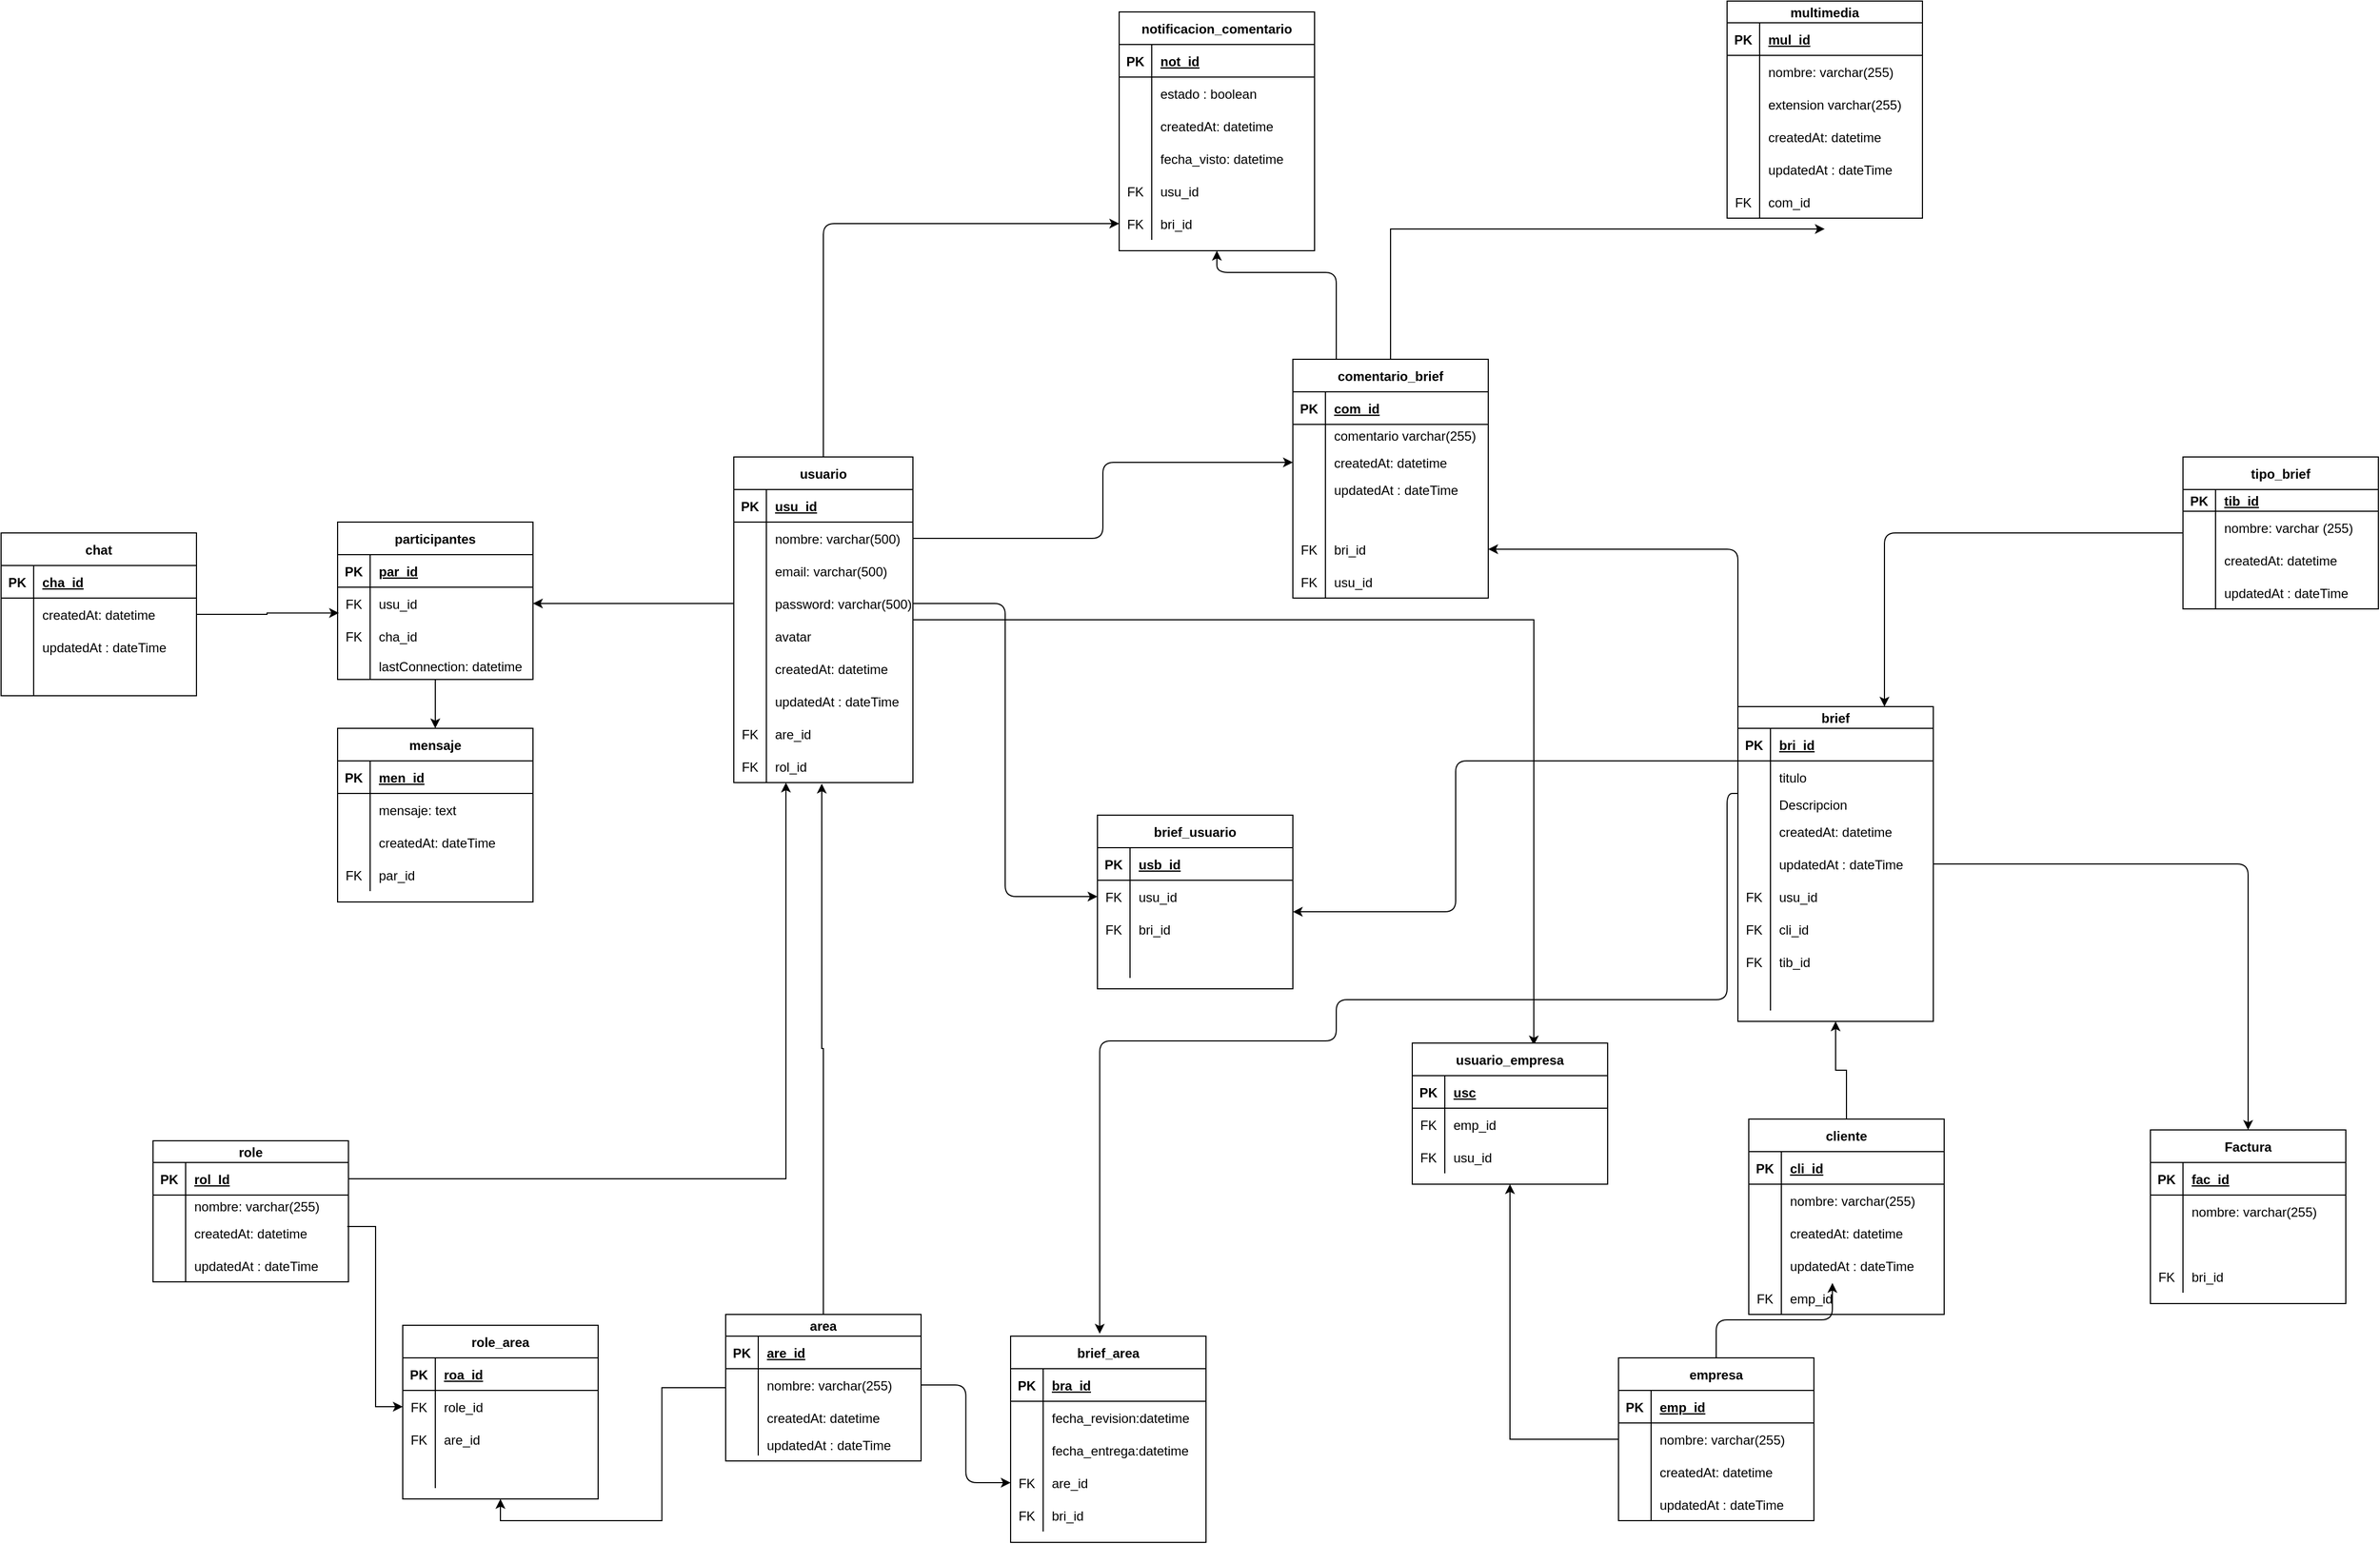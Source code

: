 <mxfile version="14.9.2" type="github">
  <diagram id="nL7g1PBdxny8JJ9BxD77" name="Page-1">
    <mxGraphModel dx="2858" dy="2218" grid="1" gridSize="10" guides="1" tooltips="1" connect="1" arrows="1" fold="1" page="1" pageScale="1" pageWidth="827" pageHeight="1169" math="0" shadow="0">
      <root>
        <mxCell id="0" />
        <mxCell id="1" parent="0" />
        <mxCell id="hSuV8_HLwK0Mi9I-SFx6-502" style="edgeStyle=orthogonalEdgeStyle;curved=0;rounded=1;sketch=0;orthogonalLoop=1;jettySize=auto;html=1;exitX=0.5;exitY=0;exitDx=0;exitDy=0;entryX=0;entryY=0.5;entryDx=0;entryDy=0;" parent="1" source="neKcxoRv8j9KEMZNvU1a-15" target="hSuV8_HLwK0Mi9I-SFx6-486" edge="1">
          <mxGeometry relative="1" as="geometry">
            <mxPoint x="187.5" y="-150" as="targetPoint" />
          </mxGeometry>
        </mxCell>
        <mxCell id="vejOjUQ3Ljio25oBvym2-38" style="edgeStyle=orthogonalEdgeStyle;rounded=0;orthogonalLoop=1;jettySize=auto;html=1;entryX=0.622;entryY=0.016;entryDx=0;entryDy=0;entryPerimeter=0;" parent="1" source="neKcxoRv8j9KEMZNvU1a-15" target="hSuV8_HLwK0Mi9I-SFx6-555" edge="1">
          <mxGeometry relative="1" as="geometry" />
        </mxCell>
        <mxCell id="neKcxoRv8j9KEMZNvU1a-15" value="usuario" style="shape=table;startSize=30;container=1;collapsible=1;childLayout=tableLayout;fixedRows=1;rowLines=0;fontStyle=1;align=center;resizeLast=1;" parent="1" vertex="1">
          <mxGeometry x="105" y="-10" width="165" height="300" as="geometry">
            <mxRectangle x="320" y="310" width="80" height="30" as="alternateBounds" />
          </mxGeometry>
        </mxCell>
        <mxCell id="neKcxoRv8j9KEMZNvU1a-16" value="" style="shape=partialRectangle;collapsible=0;dropTarget=0;pointerEvents=0;fillColor=none;top=0;left=0;bottom=1;right=0;points=[[0,0.5],[1,0.5]];portConstraint=eastwest;" parent="neKcxoRv8j9KEMZNvU1a-15" vertex="1">
          <mxGeometry y="30" width="165" height="30" as="geometry" />
        </mxCell>
        <mxCell id="neKcxoRv8j9KEMZNvU1a-17" value="PK" style="shape=partialRectangle;connectable=0;fillColor=none;top=0;left=0;bottom=0;right=0;fontStyle=1;overflow=hidden;" parent="neKcxoRv8j9KEMZNvU1a-16" vertex="1">
          <mxGeometry width="30" height="30" as="geometry" />
        </mxCell>
        <mxCell id="neKcxoRv8j9KEMZNvU1a-18" value="usu_id" style="shape=partialRectangle;connectable=0;fillColor=none;top=0;left=0;bottom=0;right=0;align=left;spacingLeft=6;fontStyle=5;overflow=hidden;" parent="neKcxoRv8j9KEMZNvU1a-16" vertex="1">
          <mxGeometry x="30" width="135" height="30" as="geometry" />
        </mxCell>
        <mxCell id="neKcxoRv8j9KEMZNvU1a-19" value="" style="shape=partialRectangle;collapsible=0;dropTarget=0;pointerEvents=0;fillColor=none;top=0;left=0;bottom=0;right=0;points=[[0,0.5],[1,0.5]];portConstraint=eastwest;" parent="neKcxoRv8j9KEMZNvU1a-15" vertex="1">
          <mxGeometry y="60" width="165" height="30" as="geometry" />
        </mxCell>
        <mxCell id="neKcxoRv8j9KEMZNvU1a-20" value="" style="shape=partialRectangle;connectable=0;fillColor=none;top=0;left=0;bottom=0;right=0;editable=1;overflow=hidden;" parent="neKcxoRv8j9KEMZNvU1a-19" vertex="1">
          <mxGeometry width="30" height="30" as="geometry" />
        </mxCell>
        <mxCell id="neKcxoRv8j9KEMZNvU1a-21" value="nombre: varchar(500)" style="shape=partialRectangle;connectable=0;fillColor=none;top=0;left=0;bottom=0;right=0;align=left;spacingLeft=6;overflow=hidden;" parent="neKcxoRv8j9KEMZNvU1a-19" vertex="1">
          <mxGeometry x="30" width="135" height="30" as="geometry" />
        </mxCell>
        <mxCell id="neKcxoRv8j9KEMZNvU1a-22" value="" style="shape=partialRectangle;collapsible=0;dropTarget=0;pointerEvents=0;fillColor=none;top=0;left=0;bottom=0;right=0;points=[[0,0.5],[1,0.5]];portConstraint=eastwest;" parent="neKcxoRv8j9KEMZNvU1a-15" vertex="1">
          <mxGeometry y="90" width="165" height="30" as="geometry" />
        </mxCell>
        <mxCell id="neKcxoRv8j9KEMZNvU1a-23" value="" style="shape=partialRectangle;connectable=0;fillColor=none;top=0;left=0;bottom=0;right=0;editable=1;overflow=hidden;" parent="neKcxoRv8j9KEMZNvU1a-22" vertex="1">
          <mxGeometry width="30" height="30" as="geometry" />
        </mxCell>
        <mxCell id="neKcxoRv8j9KEMZNvU1a-24" value="email: varchar(500)" style="shape=partialRectangle;connectable=0;fillColor=none;top=0;left=0;bottom=0;right=0;align=left;spacingLeft=6;overflow=hidden;" parent="neKcxoRv8j9KEMZNvU1a-22" vertex="1">
          <mxGeometry x="30" width="135" height="30" as="geometry" />
        </mxCell>
        <mxCell id="neKcxoRv8j9KEMZNvU1a-25" value="" style="shape=partialRectangle;collapsible=0;dropTarget=0;pointerEvents=0;fillColor=none;top=0;left=0;bottom=0;right=0;points=[[0,0.5],[1,0.5]];portConstraint=eastwest;" parent="neKcxoRv8j9KEMZNvU1a-15" vertex="1">
          <mxGeometry y="120" width="165" height="30" as="geometry" />
        </mxCell>
        <mxCell id="neKcxoRv8j9KEMZNvU1a-26" value="" style="shape=partialRectangle;connectable=0;fillColor=none;top=0;left=0;bottom=0;right=0;editable=1;overflow=hidden;" parent="neKcxoRv8j9KEMZNvU1a-25" vertex="1">
          <mxGeometry width="30" height="30" as="geometry" />
        </mxCell>
        <mxCell id="neKcxoRv8j9KEMZNvU1a-27" value="password: varchar(500)" style="shape=partialRectangle;connectable=0;fillColor=none;top=0;left=0;bottom=0;right=0;align=left;spacingLeft=6;overflow=hidden;" parent="neKcxoRv8j9KEMZNvU1a-25" vertex="1">
          <mxGeometry x="30" width="135" height="30" as="geometry" />
        </mxCell>
        <mxCell id="hSuV8_HLwK0Mi9I-SFx6-35" value="" style="shape=partialRectangle;collapsible=0;dropTarget=0;pointerEvents=0;fillColor=none;top=0;left=0;bottom=0;right=0;points=[[0,0.5],[1,0.5]];portConstraint=eastwest;" parent="neKcxoRv8j9KEMZNvU1a-15" vertex="1">
          <mxGeometry y="150" width="165" height="30" as="geometry" />
        </mxCell>
        <mxCell id="hSuV8_HLwK0Mi9I-SFx6-36" value="" style="shape=partialRectangle;connectable=0;fillColor=none;top=0;left=0;bottom=0;right=0;editable=1;overflow=hidden;" parent="hSuV8_HLwK0Mi9I-SFx6-35" vertex="1">
          <mxGeometry width="30" height="30" as="geometry" />
        </mxCell>
        <mxCell id="hSuV8_HLwK0Mi9I-SFx6-37" value="avatar" style="shape=partialRectangle;connectable=0;fillColor=none;top=0;left=0;bottom=0;right=0;align=left;spacingLeft=6;overflow=hidden;" parent="hSuV8_HLwK0Mi9I-SFx6-35" vertex="1">
          <mxGeometry x="30" width="135" height="30" as="geometry" />
        </mxCell>
        <mxCell id="vejOjUQ3Ljio25oBvym2-62" value="" style="shape=partialRectangle;collapsible=0;dropTarget=0;pointerEvents=0;fillColor=none;top=0;left=0;bottom=0;right=0;points=[[0,0.5],[1,0.5]];portConstraint=eastwest;" parent="neKcxoRv8j9KEMZNvU1a-15" vertex="1">
          <mxGeometry y="180" width="165" height="30" as="geometry" />
        </mxCell>
        <mxCell id="vejOjUQ3Ljio25oBvym2-63" value="" style="shape=partialRectangle;connectable=0;fillColor=none;top=0;left=0;bottom=0;right=0;editable=1;overflow=hidden;" parent="vejOjUQ3Ljio25oBvym2-62" vertex="1">
          <mxGeometry width="30" height="30" as="geometry" />
        </mxCell>
        <mxCell id="vejOjUQ3Ljio25oBvym2-64" value="createdAt: datetime" style="shape=partialRectangle;connectable=0;fillColor=none;top=0;left=0;bottom=0;right=0;align=left;spacingLeft=6;overflow=hidden;" parent="vejOjUQ3Ljio25oBvym2-62" vertex="1">
          <mxGeometry x="30" width="135" height="30" as="geometry" />
        </mxCell>
        <mxCell id="vejOjUQ3Ljio25oBvym2-66" value="" style="shape=partialRectangle;collapsible=0;dropTarget=0;pointerEvents=0;fillColor=none;top=0;left=0;bottom=0;right=0;points=[[0,0.5],[1,0.5]];portConstraint=eastwest;" parent="neKcxoRv8j9KEMZNvU1a-15" vertex="1">
          <mxGeometry y="210" width="165" height="30" as="geometry" />
        </mxCell>
        <mxCell id="vejOjUQ3Ljio25oBvym2-67" value="" style="shape=partialRectangle;connectable=0;fillColor=none;top=0;left=0;bottom=0;right=0;editable=1;overflow=hidden;" parent="vejOjUQ3Ljio25oBvym2-66" vertex="1">
          <mxGeometry width="30" height="30" as="geometry" />
        </mxCell>
        <mxCell id="vejOjUQ3Ljio25oBvym2-68" value="updatedAt : dateTime" style="shape=partialRectangle;connectable=0;fillColor=none;top=0;left=0;bottom=0;right=0;align=left;spacingLeft=6;overflow=hidden;" parent="vejOjUQ3Ljio25oBvym2-66" vertex="1">
          <mxGeometry x="30" width="135" height="30" as="geometry" />
        </mxCell>
        <mxCell id="vejOjUQ3Ljio25oBvym2-56" value="" style="shape=partialRectangle;collapsible=0;dropTarget=0;pointerEvents=0;fillColor=none;top=0;left=0;bottom=0;right=0;points=[[0,0.5],[1,0.5]];portConstraint=eastwest;" parent="neKcxoRv8j9KEMZNvU1a-15" vertex="1">
          <mxGeometry y="240" width="165" height="30" as="geometry" />
        </mxCell>
        <mxCell id="vejOjUQ3Ljio25oBvym2-57" value="FK" style="shape=partialRectangle;connectable=0;fillColor=none;top=0;left=0;bottom=0;right=0;fontStyle=0;overflow=hidden;" parent="vejOjUQ3Ljio25oBvym2-56" vertex="1">
          <mxGeometry width="30" height="30" as="geometry" />
        </mxCell>
        <mxCell id="vejOjUQ3Ljio25oBvym2-58" value="are_id" style="shape=partialRectangle;connectable=0;fillColor=none;top=0;left=0;bottom=0;right=0;align=left;spacingLeft=6;fontStyle=0;overflow=hidden;" parent="vejOjUQ3Ljio25oBvym2-56" vertex="1">
          <mxGeometry x="30" width="135" height="30" as="geometry" />
        </mxCell>
        <mxCell id="hSuV8_HLwK0Mi9I-SFx6-356" value="" style="shape=partialRectangle;collapsible=0;dropTarget=0;pointerEvents=0;fillColor=none;top=0;left=0;bottom=0;right=0;points=[[0,0.5],[1,0.5]];portConstraint=eastwest;rounded=0;sketch=0;" parent="neKcxoRv8j9KEMZNvU1a-15" vertex="1">
          <mxGeometry y="270" width="165" height="30" as="geometry" />
        </mxCell>
        <mxCell id="hSuV8_HLwK0Mi9I-SFx6-357" value="FK" style="shape=partialRectangle;connectable=0;fillColor=none;top=0;left=0;bottom=0;right=0;fontStyle=0;overflow=hidden;" parent="hSuV8_HLwK0Mi9I-SFx6-356" vertex="1">
          <mxGeometry width="30" height="30" as="geometry" />
        </mxCell>
        <mxCell id="hSuV8_HLwK0Mi9I-SFx6-358" value="rol_id" style="shape=partialRectangle;connectable=0;fillColor=none;top=0;left=0;bottom=0;right=0;align=left;spacingLeft=6;fontStyle=0;overflow=hidden;" parent="hSuV8_HLwK0Mi9I-SFx6-356" vertex="1">
          <mxGeometry x="30" width="135" height="30" as="geometry" />
        </mxCell>
        <mxCell id="vejOjUQ3Ljio25oBvym2-15" style="edgeStyle=orthogonalEdgeStyle;rounded=0;orthogonalLoop=1;jettySize=auto;html=1;entryX=0;entryY=0.5;entryDx=0;entryDy=0;exitX=0.994;exitY=0.3;exitDx=0;exitDy=0;exitPerimeter=0;" parent="1" source="hSuV8_HLwK0Mi9I-SFx6-46" target="vejOjUQ3Ljio25oBvym2-6" edge="1">
          <mxGeometry relative="1" as="geometry" />
        </mxCell>
        <mxCell id="hSuV8_HLwK0Mi9I-SFx6-39" value="role" style="shape=table;startSize=20;container=1;collapsible=1;childLayout=tableLayout;fixedRows=1;rowLines=0;fontStyle=1;align=center;resizeLast=1;" parent="1" vertex="1">
          <mxGeometry x="-430" y="620" width="180" height="130" as="geometry" />
        </mxCell>
        <mxCell id="hSuV8_HLwK0Mi9I-SFx6-40" value="" style="shape=partialRectangle;collapsible=0;dropTarget=0;pointerEvents=0;fillColor=none;top=0;left=0;bottom=1;right=0;points=[[0,0.5],[1,0.5]];portConstraint=eastwest;" parent="hSuV8_HLwK0Mi9I-SFx6-39" vertex="1">
          <mxGeometry y="20" width="180" height="30" as="geometry" />
        </mxCell>
        <mxCell id="hSuV8_HLwK0Mi9I-SFx6-41" value="PK" style="shape=partialRectangle;connectable=0;fillColor=none;top=0;left=0;bottom=0;right=0;fontStyle=1;overflow=hidden;" parent="hSuV8_HLwK0Mi9I-SFx6-40" vertex="1">
          <mxGeometry width="30" height="30" as="geometry" />
        </mxCell>
        <mxCell id="hSuV8_HLwK0Mi9I-SFx6-42" value="rol_Id" style="shape=partialRectangle;connectable=0;fillColor=none;top=0;left=0;bottom=0;right=0;align=left;spacingLeft=6;fontStyle=5;overflow=hidden;" parent="hSuV8_HLwK0Mi9I-SFx6-40" vertex="1">
          <mxGeometry x="30" width="150" height="30" as="geometry" />
        </mxCell>
        <mxCell id="hSuV8_HLwK0Mi9I-SFx6-43" value="" style="shape=partialRectangle;collapsible=0;dropTarget=0;pointerEvents=0;fillColor=none;top=0;left=0;bottom=0;right=0;points=[[0,0.5],[1,0.5]];portConstraint=eastwest;" parent="hSuV8_HLwK0Mi9I-SFx6-39" vertex="1">
          <mxGeometry y="50" width="180" height="20" as="geometry" />
        </mxCell>
        <mxCell id="hSuV8_HLwK0Mi9I-SFx6-44" value="" style="shape=partialRectangle;connectable=0;fillColor=none;top=0;left=0;bottom=0;right=0;editable=1;overflow=hidden;" parent="hSuV8_HLwK0Mi9I-SFx6-43" vertex="1">
          <mxGeometry width="30" height="20" as="geometry" />
        </mxCell>
        <mxCell id="hSuV8_HLwK0Mi9I-SFx6-45" value="nombre: varchar(255)" style="shape=partialRectangle;connectable=0;fillColor=none;top=0;left=0;bottom=0;right=0;align=left;spacingLeft=6;overflow=hidden;" parent="hSuV8_HLwK0Mi9I-SFx6-43" vertex="1">
          <mxGeometry x="30" width="150" height="20" as="geometry" />
        </mxCell>
        <mxCell id="hSuV8_HLwK0Mi9I-SFx6-46" value="" style="shape=partialRectangle;collapsible=0;dropTarget=0;pointerEvents=0;fillColor=none;top=0;left=0;bottom=0;right=0;points=[[0,0.5],[1,0.5]];portConstraint=eastwest;" parent="hSuV8_HLwK0Mi9I-SFx6-39" vertex="1">
          <mxGeometry y="70" width="180" height="30" as="geometry" />
        </mxCell>
        <mxCell id="hSuV8_HLwK0Mi9I-SFx6-47" value="" style="shape=partialRectangle;connectable=0;fillColor=none;top=0;left=0;bottom=0;right=0;editable=1;overflow=hidden;" parent="hSuV8_HLwK0Mi9I-SFx6-46" vertex="1">
          <mxGeometry width="30" height="30" as="geometry" />
        </mxCell>
        <mxCell id="hSuV8_HLwK0Mi9I-SFx6-48" value="createdAt: datetime" style="shape=partialRectangle;connectable=0;fillColor=none;top=0;left=0;bottom=0;right=0;align=left;spacingLeft=6;overflow=hidden;" parent="hSuV8_HLwK0Mi9I-SFx6-46" vertex="1">
          <mxGeometry x="30" width="150" height="30" as="geometry" />
        </mxCell>
        <mxCell id="hSuV8_HLwK0Mi9I-SFx6-49" value="" style="shape=partialRectangle;collapsible=0;dropTarget=0;pointerEvents=0;fillColor=none;top=0;left=0;bottom=0;right=0;points=[[0,0.5],[1,0.5]];portConstraint=eastwest;" parent="hSuV8_HLwK0Mi9I-SFx6-39" vertex="1">
          <mxGeometry y="100" width="180" height="30" as="geometry" />
        </mxCell>
        <mxCell id="hSuV8_HLwK0Mi9I-SFx6-50" value="" style="shape=partialRectangle;connectable=0;fillColor=none;top=0;left=0;bottom=0;right=0;editable=1;overflow=hidden;" parent="hSuV8_HLwK0Mi9I-SFx6-49" vertex="1">
          <mxGeometry width="30" height="30" as="geometry" />
        </mxCell>
        <mxCell id="hSuV8_HLwK0Mi9I-SFx6-51" value="updatedAt : dateTime" style="shape=partialRectangle;connectable=0;fillColor=none;top=0;left=0;bottom=0;right=0;align=left;spacingLeft=6;overflow=hidden;" parent="hSuV8_HLwK0Mi9I-SFx6-49" vertex="1">
          <mxGeometry x="30" width="150" height="30" as="geometry" />
        </mxCell>
        <mxCell id="vejOjUQ3Ljio25oBvym2-35" style="edgeStyle=orthogonalEdgeStyle;rounded=0;orthogonalLoop=1;jettySize=auto;html=1;entryX=0.5;entryY=1;entryDx=0;entryDy=0;" parent="1" source="hSuV8_HLwK0Mi9I-SFx6-80" target="vejOjUQ3Ljio25oBvym2-2" edge="1">
          <mxGeometry relative="1" as="geometry" />
        </mxCell>
        <mxCell id="vejOjUQ3Ljio25oBvym2-59" style="edgeStyle=orthogonalEdgeStyle;rounded=0;orthogonalLoop=1;jettySize=auto;html=1;entryX=0.491;entryY=1.033;entryDx=0;entryDy=0;entryPerimeter=0;" parent="1" source="hSuV8_HLwK0Mi9I-SFx6-80" target="hSuV8_HLwK0Mi9I-SFx6-356" edge="1">
          <mxGeometry relative="1" as="geometry" />
        </mxCell>
        <mxCell id="hSuV8_HLwK0Mi9I-SFx6-80" value="area" style="shape=table;startSize=20;container=1;collapsible=1;childLayout=tableLayout;fixedRows=1;rowLines=0;fontStyle=1;align=center;resizeLast=1;" parent="1" vertex="1">
          <mxGeometry x="97.5" y="780" width="180" height="135" as="geometry" />
        </mxCell>
        <mxCell id="hSuV8_HLwK0Mi9I-SFx6-81" value="" style="shape=partialRectangle;collapsible=0;dropTarget=0;pointerEvents=0;fillColor=none;top=0;left=0;bottom=1;right=0;points=[[0,0.5],[1,0.5]];portConstraint=eastwest;" parent="hSuV8_HLwK0Mi9I-SFx6-80" vertex="1">
          <mxGeometry y="20" width="180" height="30" as="geometry" />
        </mxCell>
        <mxCell id="hSuV8_HLwK0Mi9I-SFx6-82" value="PK" style="shape=partialRectangle;connectable=0;fillColor=none;top=0;left=0;bottom=0;right=0;fontStyle=1;overflow=hidden;" parent="hSuV8_HLwK0Mi9I-SFx6-81" vertex="1">
          <mxGeometry width="30" height="30" as="geometry" />
        </mxCell>
        <mxCell id="hSuV8_HLwK0Mi9I-SFx6-83" value="are_id" style="shape=partialRectangle;connectable=0;fillColor=none;top=0;left=0;bottom=0;right=0;align=left;spacingLeft=6;fontStyle=5;overflow=hidden;" parent="hSuV8_HLwK0Mi9I-SFx6-81" vertex="1">
          <mxGeometry x="30" width="150" height="30" as="geometry" />
        </mxCell>
        <mxCell id="hSuV8_HLwK0Mi9I-SFx6-84" value="" style="shape=partialRectangle;collapsible=0;dropTarget=0;pointerEvents=0;fillColor=none;top=0;left=0;bottom=0;right=0;points=[[0,0.5],[1,0.5]];portConstraint=eastwest;" parent="hSuV8_HLwK0Mi9I-SFx6-80" vertex="1">
          <mxGeometry y="50" width="180" height="30" as="geometry" />
        </mxCell>
        <mxCell id="hSuV8_HLwK0Mi9I-SFx6-85" value="" style="shape=partialRectangle;connectable=0;fillColor=none;top=0;left=0;bottom=0;right=0;editable=1;overflow=hidden;" parent="hSuV8_HLwK0Mi9I-SFx6-84" vertex="1">
          <mxGeometry width="30" height="30" as="geometry" />
        </mxCell>
        <mxCell id="hSuV8_HLwK0Mi9I-SFx6-86" value="nombre: varchar(255)" style="shape=partialRectangle;connectable=0;fillColor=none;top=0;left=0;bottom=0;right=0;align=left;spacingLeft=6;overflow=hidden;" parent="hSuV8_HLwK0Mi9I-SFx6-84" vertex="1">
          <mxGeometry x="30" width="150" height="30" as="geometry" />
        </mxCell>
        <mxCell id="hSuV8_HLwK0Mi9I-SFx6-87" value="" style="shape=partialRectangle;collapsible=0;dropTarget=0;pointerEvents=0;fillColor=none;top=0;left=0;bottom=0;right=0;points=[[0,0.5],[1,0.5]];portConstraint=eastwest;" parent="hSuV8_HLwK0Mi9I-SFx6-80" vertex="1">
          <mxGeometry y="80" width="180" height="30" as="geometry" />
        </mxCell>
        <mxCell id="hSuV8_HLwK0Mi9I-SFx6-88" value="" style="shape=partialRectangle;connectable=0;fillColor=none;top=0;left=0;bottom=0;right=0;editable=1;overflow=hidden;" parent="hSuV8_HLwK0Mi9I-SFx6-87" vertex="1">
          <mxGeometry width="30" height="30" as="geometry" />
        </mxCell>
        <mxCell id="hSuV8_HLwK0Mi9I-SFx6-89" value="createdAt: datetime" style="shape=partialRectangle;connectable=0;fillColor=none;top=0;left=0;bottom=0;right=0;align=left;spacingLeft=6;overflow=hidden;" parent="hSuV8_HLwK0Mi9I-SFx6-87" vertex="1">
          <mxGeometry x="30" width="150" height="30" as="geometry" />
        </mxCell>
        <mxCell id="hSuV8_HLwK0Mi9I-SFx6-90" value="" style="shape=partialRectangle;collapsible=0;dropTarget=0;pointerEvents=0;fillColor=none;top=0;left=0;bottom=0;right=0;points=[[0,0.5],[1,0.5]];portConstraint=eastwest;" parent="hSuV8_HLwK0Mi9I-SFx6-80" vertex="1">
          <mxGeometry y="110" width="180" height="20" as="geometry" />
        </mxCell>
        <mxCell id="hSuV8_HLwK0Mi9I-SFx6-91" value="" style="shape=partialRectangle;connectable=0;fillColor=none;top=0;left=0;bottom=0;right=0;editable=1;overflow=hidden;" parent="hSuV8_HLwK0Mi9I-SFx6-90" vertex="1">
          <mxGeometry width="30" height="20" as="geometry" />
        </mxCell>
        <mxCell id="hSuV8_HLwK0Mi9I-SFx6-92" value="updatedAt : dateTime" style="shape=partialRectangle;connectable=0;fillColor=none;top=0;left=0;bottom=0;right=0;align=left;spacingLeft=6;overflow=hidden;" parent="hSuV8_HLwK0Mi9I-SFx6-90" vertex="1">
          <mxGeometry x="30" width="150" height="20" as="geometry" />
        </mxCell>
        <mxCell id="hSuV8_HLwK0Mi9I-SFx6-339" style="edgeStyle=orthogonalEdgeStyle;curved=0;rounded=1;sketch=0;orthogonalLoop=1;jettySize=auto;html=1;entryX=1;entryY=0.967;entryDx=0;entryDy=0;entryPerimeter=0;" parent="1" source="hSuV8_HLwK0Mi9I-SFx6-93" target="hSuV8_HLwK0Mi9I-SFx6-328" edge="1">
          <mxGeometry relative="1" as="geometry">
            <Array as="points">
              <mxPoint x="770" y="270" />
            </Array>
          </mxGeometry>
        </mxCell>
        <mxCell id="hSuV8_HLwK0Mi9I-SFx6-405" style="edgeStyle=orthogonalEdgeStyle;curved=0;rounded=1;sketch=0;orthogonalLoop=1;jettySize=auto;html=1;entryX=0.456;entryY=-0.012;entryDx=0;entryDy=0;entryPerimeter=0;" parent="1" source="hSuV8_HLwK0Mi9I-SFx6-93" target="hSuV8_HLwK0Mi9I-SFx6-391" edge="1">
          <mxGeometry relative="1" as="geometry">
            <Array as="points">
              <mxPoint x="1020" y="300" />
              <mxPoint x="1020" y="490" />
              <mxPoint x="660" y="490" />
              <mxPoint x="660" y="528" />
            </Array>
          </mxGeometry>
        </mxCell>
        <mxCell id="hSuV8_HLwK0Mi9I-SFx6-419" style="edgeStyle=orthogonalEdgeStyle;curved=0;rounded=1;sketch=0;orthogonalLoop=1;jettySize=auto;html=1;entryX=0.5;entryY=0;entryDx=0;entryDy=0;" parent="1" source="hSuV8_HLwK0Mi9I-SFx6-93" target="hSuV8_HLwK0Mi9I-SFx6-406" edge="1">
          <mxGeometry relative="1" as="geometry" />
        </mxCell>
        <mxCell id="hSuV8_HLwK0Mi9I-SFx6-524" style="edgeStyle=orthogonalEdgeStyle;curved=0;rounded=1;sketch=0;orthogonalLoop=1;jettySize=auto;html=1;exitX=0;exitY=0;exitDx=0;exitDy=0;entryX=1;entryY=0.5;entryDx=0;entryDy=0;" parent="1" source="hSuV8_HLwK0Mi9I-SFx6-93" target="hSuV8_HLwK0Mi9I-SFx6-374" edge="1">
          <mxGeometry relative="1" as="geometry" />
        </mxCell>
        <mxCell id="hSuV8_HLwK0Mi9I-SFx6-93" value="brief" style="shape=table;startSize=20;container=1;collapsible=1;childLayout=tableLayout;fixedRows=1;rowLines=0;fontStyle=1;align=center;resizeLast=1;" parent="1" vertex="1">
          <mxGeometry x="1030" y="220" width="180" height="290" as="geometry" />
        </mxCell>
        <mxCell id="hSuV8_HLwK0Mi9I-SFx6-94" value="" style="shape=partialRectangle;collapsible=0;dropTarget=0;pointerEvents=0;fillColor=none;top=0;left=0;bottom=1;right=0;points=[[0,0.5],[1,0.5]];portConstraint=eastwest;" parent="hSuV8_HLwK0Mi9I-SFx6-93" vertex="1">
          <mxGeometry y="20" width="180" height="30" as="geometry" />
        </mxCell>
        <mxCell id="hSuV8_HLwK0Mi9I-SFx6-95" value="PK" style="shape=partialRectangle;connectable=0;fillColor=none;top=0;left=0;bottom=0;right=0;fontStyle=1;overflow=hidden;" parent="hSuV8_HLwK0Mi9I-SFx6-94" vertex="1">
          <mxGeometry width="30" height="30" as="geometry" />
        </mxCell>
        <mxCell id="hSuV8_HLwK0Mi9I-SFx6-96" value="bri_id" style="shape=partialRectangle;connectable=0;fillColor=none;top=0;left=0;bottom=0;right=0;align=left;spacingLeft=6;fontStyle=5;overflow=hidden;" parent="hSuV8_HLwK0Mi9I-SFx6-94" vertex="1">
          <mxGeometry x="30" width="150" height="30" as="geometry" />
        </mxCell>
        <mxCell id="hSuV8_HLwK0Mi9I-SFx6-97" value="" style="shape=partialRectangle;collapsible=0;dropTarget=0;pointerEvents=0;fillColor=none;top=0;left=0;bottom=0;right=0;points=[[0,0.5],[1,0.5]];portConstraint=eastwest;" parent="hSuV8_HLwK0Mi9I-SFx6-93" vertex="1">
          <mxGeometry y="50" width="180" height="30" as="geometry" />
        </mxCell>
        <mxCell id="hSuV8_HLwK0Mi9I-SFx6-98" value="" style="shape=partialRectangle;connectable=0;fillColor=none;top=0;left=0;bottom=0;right=0;editable=1;overflow=hidden;" parent="hSuV8_HLwK0Mi9I-SFx6-97" vertex="1">
          <mxGeometry width="30" height="30" as="geometry" />
        </mxCell>
        <mxCell id="hSuV8_HLwK0Mi9I-SFx6-99" value="titulo" style="shape=partialRectangle;connectable=0;fillColor=none;top=0;left=0;bottom=0;right=0;align=left;spacingLeft=6;overflow=hidden;" parent="hSuV8_HLwK0Mi9I-SFx6-97" vertex="1">
          <mxGeometry x="30" width="150" height="30" as="geometry" />
        </mxCell>
        <mxCell id="hSuV8_HLwK0Mi9I-SFx6-100" value="" style="shape=partialRectangle;collapsible=0;dropTarget=0;pointerEvents=0;fillColor=none;top=0;left=0;bottom=0;right=0;points=[[0,0.5],[1,0.5]];portConstraint=eastwest;" parent="hSuV8_HLwK0Mi9I-SFx6-93" vertex="1">
          <mxGeometry y="80" width="180" height="20" as="geometry" />
        </mxCell>
        <mxCell id="hSuV8_HLwK0Mi9I-SFx6-101" value="" style="shape=partialRectangle;connectable=0;fillColor=none;top=0;left=0;bottom=0;right=0;editable=1;overflow=hidden;" parent="hSuV8_HLwK0Mi9I-SFx6-100" vertex="1">
          <mxGeometry width="30" height="20" as="geometry" />
        </mxCell>
        <mxCell id="hSuV8_HLwK0Mi9I-SFx6-102" value="Descripcion" style="shape=partialRectangle;connectable=0;fillColor=none;top=0;left=0;bottom=0;right=0;align=left;spacingLeft=6;overflow=hidden;" parent="hSuV8_HLwK0Mi9I-SFx6-100" vertex="1">
          <mxGeometry x="30" width="150" height="20" as="geometry" />
        </mxCell>
        <mxCell id="hSuV8_HLwK0Mi9I-SFx6-103" value="" style="shape=partialRectangle;collapsible=0;dropTarget=0;pointerEvents=0;fillColor=none;top=0;left=0;bottom=0;right=0;points=[[0,0.5],[1,0.5]];portConstraint=eastwest;" parent="hSuV8_HLwK0Mi9I-SFx6-93" vertex="1">
          <mxGeometry y="100" width="180" height="30" as="geometry" />
        </mxCell>
        <mxCell id="hSuV8_HLwK0Mi9I-SFx6-104" value="" style="shape=partialRectangle;connectable=0;fillColor=none;top=0;left=0;bottom=0;right=0;editable=1;overflow=hidden;" parent="hSuV8_HLwK0Mi9I-SFx6-103" vertex="1">
          <mxGeometry width="30" height="30" as="geometry" />
        </mxCell>
        <mxCell id="hSuV8_HLwK0Mi9I-SFx6-105" value="createdAt: datetime" style="shape=partialRectangle;connectable=0;fillColor=none;top=0;left=0;bottom=0;right=0;align=left;spacingLeft=6;overflow=hidden;" parent="hSuV8_HLwK0Mi9I-SFx6-103" vertex="1">
          <mxGeometry x="30" width="150" height="30" as="geometry" />
        </mxCell>
        <mxCell id="vejOjUQ3Ljio25oBvym2-70" value="" style="shape=partialRectangle;collapsible=0;dropTarget=0;pointerEvents=0;fillColor=none;top=0;left=0;bottom=0;right=0;points=[[0,0.5],[1,0.5]];portConstraint=eastwest;" parent="hSuV8_HLwK0Mi9I-SFx6-93" vertex="1">
          <mxGeometry y="130" width="180" height="30" as="geometry" />
        </mxCell>
        <mxCell id="vejOjUQ3Ljio25oBvym2-71" value="" style="shape=partialRectangle;connectable=0;fillColor=none;top=0;left=0;bottom=0;right=0;editable=1;overflow=hidden;" parent="vejOjUQ3Ljio25oBvym2-70" vertex="1">
          <mxGeometry width="30" height="30" as="geometry" />
        </mxCell>
        <mxCell id="vejOjUQ3Ljio25oBvym2-72" value="updatedAt : dateTime" style="shape=partialRectangle;connectable=0;fillColor=none;top=0;left=0;bottom=0;right=0;align=left;spacingLeft=6;overflow=hidden;" parent="vejOjUQ3Ljio25oBvym2-70" vertex="1">
          <mxGeometry x="30" width="150" height="30" as="geometry" />
        </mxCell>
        <mxCell id="vejOjUQ3Ljio25oBvym2-87" value="" style="shape=partialRectangle;collapsible=0;dropTarget=0;pointerEvents=0;fillColor=none;top=0;left=0;bottom=0;right=0;points=[[0,0.5],[1,0.5]];portConstraint=eastwest;" parent="hSuV8_HLwK0Mi9I-SFx6-93" vertex="1">
          <mxGeometry y="160" width="180" height="30" as="geometry" />
        </mxCell>
        <mxCell id="vejOjUQ3Ljio25oBvym2-88" value="FK" style="shape=partialRectangle;connectable=0;fillColor=none;top=0;left=0;bottom=0;right=0;editable=1;overflow=hidden;" parent="vejOjUQ3Ljio25oBvym2-87" vertex="1">
          <mxGeometry width="30" height="30" as="geometry" />
        </mxCell>
        <mxCell id="vejOjUQ3Ljio25oBvym2-89" value="usu_id" style="shape=partialRectangle;connectable=0;fillColor=none;top=0;left=0;bottom=0;right=0;align=left;spacingLeft=6;overflow=hidden;" parent="vejOjUQ3Ljio25oBvym2-87" vertex="1">
          <mxGeometry x="30" width="150" height="30" as="geometry" />
        </mxCell>
        <mxCell id="vejOjUQ3Ljio25oBvym2-90" value="" style="shape=partialRectangle;collapsible=0;dropTarget=0;pointerEvents=0;fillColor=none;top=0;left=0;bottom=0;right=0;points=[[0,0.5],[1,0.5]];portConstraint=eastwest;" parent="hSuV8_HLwK0Mi9I-SFx6-93" vertex="1">
          <mxGeometry y="190" width="180" height="30" as="geometry" />
        </mxCell>
        <mxCell id="vejOjUQ3Ljio25oBvym2-91" value="FK" style="shape=partialRectangle;connectable=0;fillColor=none;top=0;left=0;bottom=0;right=0;editable=1;overflow=hidden;" parent="vejOjUQ3Ljio25oBvym2-90" vertex="1">
          <mxGeometry width="30" height="30" as="geometry" />
        </mxCell>
        <mxCell id="vejOjUQ3Ljio25oBvym2-92" value="cli_id" style="shape=partialRectangle;connectable=0;fillColor=none;top=0;left=0;bottom=0;right=0;align=left;spacingLeft=6;overflow=hidden;" parent="vejOjUQ3Ljio25oBvym2-90" vertex="1">
          <mxGeometry x="30" width="150" height="30" as="geometry" />
        </mxCell>
        <mxCell id="vejOjUQ3Ljio25oBvym2-94" value="" style="shape=partialRectangle;collapsible=0;dropTarget=0;pointerEvents=0;fillColor=none;top=0;left=0;bottom=0;right=0;points=[[0,0.5],[1,0.5]];portConstraint=eastwest;" parent="hSuV8_HLwK0Mi9I-SFx6-93" vertex="1">
          <mxGeometry y="220" width="180" height="30" as="geometry" />
        </mxCell>
        <mxCell id="vejOjUQ3Ljio25oBvym2-95" value="FK" style="shape=partialRectangle;connectable=0;fillColor=none;top=0;left=0;bottom=0;right=0;editable=1;overflow=hidden;" parent="vejOjUQ3Ljio25oBvym2-94" vertex="1">
          <mxGeometry width="30" height="30" as="geometry" />
        </mxCell>
        <mxCell id="vejOjUQ3Ljio25oBvym2-96" value="tib_id" style="shape=partialRectangle;connectable=0;fillColor=none;top=0;left=0;bottom=0;right=0;align=left;spacingLeft=6;overflow=hidden;" parent="vejOjUQ3Ljio25oBvym2-94" vertex="1">
          <mxGeometry x="30" width="150" height="30" as="geometry" />
        </mxCell>
        <mxCell id="vejOjUQ3Ljio25oBvym2-74" value="" style="shape=partialRectangle;collapsible=0;dropTarget=0;pointerEvents=0;fillColor=none;top=0;left=0;bottom=0;right=0;points=[[0,0.5],[1,0.5]];portConstraint=eastwest;" parent="hSuV8_HLwK0Mi9I-SFx6-93" vertex="1">
          <mxGeometry y="250" width="180" height="30" as="geometry" />
        </mxCell>
        <mxCell id="vejOjUQ3Ljio25oBvym2-75" value="" style="shape=partialRectangle;connectable=0;fillColor=none;top=0;left=0;bottom=0;right=0;editable=1;overflow=hidden;" parent="vejOjUQ3Ljio25oBvym2-74" vertex="1">
          <mxGeometry width="30" height="30" as="geometry" />
        </mxCell>
        <mxCell id="vejOjUQ3Ljio25oBvym2-76" value="" style="shape=partialRectangle;connectable=0;fillColor=none;top=0;left=0;bottom=0;right=0;align=left;spacingLeft=6;overflow=hidden;" parent="vejOjUQ3Ljio25oBvym2-74" vertex="1">
          <mxGeometry x="30" width="150" height="30" as="geometry" />
        </mxCell>
        <mxCell id="hSuV8_HLwK0Mi9I-SFx6-323" style="edgeStyle=orthogonalEdgeStyle;curved=0;rounded=1;sketch=0;orthogonalLoop=1;jettySize=auto;html=1;entryX=0.75;entryY=0;entryDx=0;entryDy=0;" parent="1" source="hSuV8_HLwK0Mi9I-SFx6-165" target="hSuV8_HLwK0Mi9I-SFx6-93" edge="1">
          <mxGeometry relative="1" as="geometry" />
        </mxCell>
        <mxCell id="hSuV8_HLwK0Mi9I-SFx6-165" value="tipo_brief" style="shape=table;startSize=30;container=1;collapsible=1;childLayout=tableLayout;fixedRows=1;rowLines=0;fontStyle=1;align=center;resizeLast=1;" parent="1" vertex="1">
          <mxGeometry x="1440" y="-10" width="180" height="140" as="geometry" />
        </mxCell>
        <mxCell id="hSuV8_HLwK0Mi9I-SFx6-166" value="" style="shape=partialRectangle;collapsible=0;dropTarget=0;pointerEvents=0;fillColor=none;top=0;left=0;bottom=1;right=0;points=[[0,0.5],[1,0.5]];portConstraint=eastwest;" parent="hSuV8_HLwK0Mi9I-SFx6-165" vertex="1">
          <mxGeometry y="30" width="180" height="20" as="geometry" />
        </mxCell>
        <mxCell id="hSuV8_HLwK0Mi9I-SFx6-167" value="PK" style="shape=partialRectangle;connectable=0;fillColor=none;top=0;left=0;bottom=0;right=0;fontStyle=1;overflow=hidden;" parent="hSuV8_HLwK0Mi9I-SFx6-166" vertex="1">
          <mxGeometry width="30" height="20" as="geometry" />
        </mxCell>
        <mxCell id="hSuV8_HLwK0Mi9I-SFx6-168" value="tib_id" style="shape=partialRectangle;connectable=0;fillColor=none;top=0;left=0;bottom=0;right=0;align=left;spacingLeft=6;fontStyle=5;overflow=hidden;" parent="hSuV8_HLwK0Mi9I-SFx6-166" vertex="1">
          <mxGeometry x="30" width="150" height="20" as="geometry" />
        </mxCell>
        <mxCell id="hSuV8_HLwK0Mi9I-SFx6-169" value="" style="shape=partialRectangle;collapsible=0;dropTarget=0;pointerEvents=0;fillColor=none;top=0;left=0;bottom=0;right=0;points=[[0,0.5],[1,0.5]];portConstraint=eastwest;" parent="hSuV8_HLwK0Mi9I-SFx6-165" vertex="1">
          <mxGeometry y="50" width="180" height="30" as="geometry" />
        </mxCell>
        <mxCell id="hSuV8_HLwK0Mi9I-SFx6-170" value="" style="shape=partialRectangle;connectable=0;fillColor=none;top=0;left=0;bottom=0;right=0;editable=1;overflow=hidden;" parent="hSuV8_HLwK0Mi9I-SFx6-169" vertex="1">
          <mxGeometry width="30" height="30" as="geometry" />
        </mxCell>
        <mxCell id="hSuV8_HLwK0Mi9I-SFx6-171" value="nombre: varchar (255)" style="shape=partialRectangle;connectable=0;fillColor=none;top=0;left=0;bottom=0;right=0;align=left;spacingLeft=6;overflow=hidden;" parent="hSuV8_HLwK0Mi9I-SFx6-169" vertex="1">
          <mxGeometry x="30" width="150" height="30" as="geometry" />
        </mxCell>
        <mxCell id="hSuV8_HLwK0Mi9I-SFx6-172" value="" style="shape=partialRectangle;collapsible=0;dropTarget=0;pointerEvents=0;fillColor=none;top=0;left=0;bottom=0;right=0;points=[[0,0.5],[1,0.5]];portConstraint=eastwest;" parent="hSuV8_HLwK0Mi9I-SFx6-165" vertex="1">
          <mxGeometry y="80" width="180" height="30" as="geometry" />
        </mxCell>
        <mxCell id="hSuV8_HLwK0Mi9I-SFx6-173" value="" style="shape=partialRectangle;connectable=0;fillColor=none;top=0;left=0;bottom=0;right=0;editable=1;overflow=hidden;" parent="hSuV8_HLwK0Mi9I-SFx6-172" vertex="1">
          <mxGeometry width="30" height="30" as="geometry" />
        </mxCell>
        <mxCell id="hSuV8_HLwK0Mi9I-SFx6-174" value="createdAt: datetime" style="shape=partialRectangle;connectable=0;fillColor=none;top=0;left=0;bottom=0;right=0;align=left;spacingLeft=6;overflow=hidden;" parent="hSuV8_HLwK0Mi9I-SFx6-172" vertex="1">
          <mxGeometry x="30" width="150" height="30" as="geometry" />
        </mxCell>
        <mxCell id="hSuV8_HLwK0Mi9I-SFx6-175" value="" style="shape=partialRectangle;collapsible=0;dropTarget=0;pointerEvents=0;fillColor=none;top=0;left=0;bottom=0;right=0;points=[[0,0.5],[1,0.5]];portConstraint=eastwest;" parent="hSuV8_HLwK0Mi9I-SFx6-165" vertex="1">
          <mxGeometry y="110" width="180" height="30" as="geometry" />
        </mxCell>
        <mxCell id="hSuV8_HLwK0Mi9I-SFx6-176" value="" style="shape=partialRectangle;connectable=0;fillColor=none;top=0;left=0;bottom=0;right=0;editable=1;overflow=hidden;" parent="hSuV8_HLwK0Mi9I-SFx6-175" vertex="1">
          <mxGeometry width="30" height="30" as="geometry" />
        </mxCell>
        <mxCell id="hSuV8_HLwK0Mi9I-SFx6-177" value="updatedAt : dateTime" style="shape=partialRectangle;connectable=0;fillColor=none;top=0;left=0;bottom=0;right=0;align=left;spacingLeft=6;overflow=hidden;" parent="hSuV8_HLwK0Mi9I-SFx6-175" vertex="1">
          <mxGeometry x="30" width="150" height="30" as="geometry" />
        </mxCell>
        <mxCell id="-zh60rRFQc7dt-mRCTea-1" style="edgeStyle=orthogonalEdgeStyle;rounded=0;orthogonalLoop=1;jettySize=auto;html=1;entryX=0.5;entryY=1;entryDx=0;entryDy=0;" edge="1" parent="1" source="hSuV8_HLwK0Mi9I-SFx6-260" target="hSuV8_HLwK0Mi9I-SFx6-93">
          <mxGeometry relative="1" as="geometry" />
        </mxCell>
        <mxCell id="hSuV8_HLwK0Mi9I-SFx6-260" value="cliente" style="shape=table;startSize=30;container=1;collapsible=1;childLayout=tableLayout;fixedRows=1;rowLines=0;fontStyle=1;align=center;resizeLast=1;rounded=0;sketch=0;" parent="1" vertex="1">
          <mxGeometry x="1040" y="600" width="180" height="180" as="geometry" />
        </mxCell>
        <mxCell id="hSuV8_HLwK0Mi9I-SFx6-261" value="" style="shape=partialRectangle;collapsible=0;dropTarget=0;pointerEvents=0;fillColor=none;top=0;left=0;bottom=1;right=0;points=[[0,0.5],[1,0.5]];portConstraint=eastwest;" parent="hSuV8_HLwK0Mi9I-SFx6-260" vertex="1">
          <mxGeometry y="30" width="180" height="30" as="geometry" />
        </mxCell>
        <mxCell id="hSuV8_HLwK0Mi9I-SFx6-262" value="PK" style="shape=partialRectangle;connectable=0;fillColor=none;top=0;left=0;bottom=0;right=0;fontStyle=1;overflow=hidden;" parent="hSuV8_HLwK0Mi9I-SFx6-261" vertex="1">
          <mxGeometry width="30" height="30" as="geometry" />
        </mxCell>
        <mxCell id="hSuV8_HLwK0Mi9I-SFx6-263" value="cli_id" style="shape=partialRectangle;connectable=0;fillColor=none;top=0;left=0;bottom=0;right=0;align=left;spacingLeft=6;fontStyle=5;overflow=hidden;" parent="hSuV8_HLwK0Mi9I-SFx6-261" vertex="1">
          <mxGeometry x="30" width="150" height="30" as="geometry" />
        </mxCell>
        <mxCell id="hSuV8_HLwK0Mi9I-SFx6-264" value="" style="shape=partialRectangle;collapsible=0;dropTarget=0;pointerEvents=0;fillColor=none;top=0;left=0;bottom=0;right=0;points=[[0,0.5],[1,0.5]];portConstraint=eastwest;" parent="hSuV8_HLwK0Mi9I-SFx6-260" vertex="1">
          <mxGeometry y="60" width="180" height="30" as="geometry" />
        </mxCell>
        <mxCell id="hSuV8_HLwK0Mi9I-SFx6-265" value="" style="shape=partialRectangle;connectable=0;fillColor=none;top=0;left=0;bottom=0;right=0;editable=1;overflow=hidden;" parent="hSuV8_HLwK0Mi9I-SFx6-264" vertex="1">
          <mxGeometry width="30" height="30" as="geometry" />
        </mxCell>
        <mxCell id="hSuV8_HLwK0Mi9I-SFx6-266" value="nombre: varchar(255)" style="shape=partialRectangle;connectable=0;fillColor=none;top=0;left=0;bottom=0;right=0;align=left;spacingLeft=6;overflow=hidden;" parent="hSuV8_HLwK0Mi9I-SFx6-264" vertex="1">
          <mxGeometry x="30" width="150" height="30" as="geometry" />
        </mxCell>
        <mxCell id="hSuV8_HLwK0Mi9I-SFx6-267" value="" style="shape=partialRectangle;collapsible=0;dropTarget=0;pointerEvents=0;fillColor=none;top=0;left=0;bottom=0;right=0;points=[[0,0.5],[1,0.5]];portConstraint=eastwest;" parent="hSuV8_HLwK0Mi9I-SFx6-260" vertex="1">
          <mxGeometry y="90" width="180" height="30" as="geometry" />
        </mxCell>
        <mxCell id="hSuV8_HLwK0Mi9I-SFx6-268" value="" style="shape=partialRectangle;connectable=0;fillColor=none;top=0;left=0;bottom=0;right=0;editable=1;overflow=hidden;" parent="hSuV8_HLwK0Mi9I-SFx6-267" vertex="1">
          <mxGeometry width="30" height="30" as="geometry" />
        </mxCell>
        <mxCell id="hSuV8_HLwK0Mi9I-SFx6-269" value="createdAt: datetime" style="shape=partialRectangle;connectable=0;fillColor=none;top=0;left=0;bottom=0;right=0;align=left;spacingLeft=6;overflow=hidden;" parent="hSuV8_HLwK0Mi9I-SFx6-267" vertex="1">
          <mxGeometry x="30" width="150" height="30" as="geometry" />
        </mxCell>
        <mxCell id="hSuV8_HLwK0Mi9I-SFx6-270" value="" style="shape=partialRectangle;collapsible=0;dropTarget=0;pointerEvents=0;fillColor=none;top=0;left=0;bottom=0;right=0;points=[[0,0.5],[1,0.5]];portConstraint=eastwest;" parent="hSuV8_HLwK0Mi9I-SFx6-260" vertex="1">
          <mxGeometry y="120" width="180" height="30" as="geometry" />
        </mxCell>
        <mxCell id="hSuV8_HLwK0Mi9I-SFx6-271" value="" style="shape=partialRectangle;connectable=0;fillColor=none;top=0;left=0;bottom=0;right=0;editable=1;overflow=hidden;" parent="hSuV8_HLwK0Mi9I-SFx6-270" vertex="1">
          <mxGeometry width="30" height="30" as="geometry" />
        </mxCell>
        <mxCell id="hSuV8_HLwK0Mi9I-SFx6-272" value="updatedAt : dateTime" style="shape=partialRectangle;connectable=0;fillColor=none;top=0;left=0;bottom=0;right=0;align=left;spacingLeft=6;overflow=hidden;" parent="hSuV8_HLwK0Mi9I-SFx6-270" vertex="1">
          <mxGeometry x="30" width="150" height="30" as="geometry" />
        </mxCell>
        <mxCell id="-zh60rRFQc7dt-mRCTea-28" value="" style="shape=partialRectangle;collapsible=0;dropTarget=0;pointerEvents=0;fillColor=none;top=0;left=0;bottom=0;right=0;points=[[0,0.5],[1,0.5]];portConstraint=eastwest;" vertex="1" parent="hSuV8_HLwK0Mi9I-SFx6-260">
          <mxGeometry y="150" width="180" height="30" as="geometry" />
        </mxCell>
        <mxCell id="-zh60rRFQc7dt-mRCTea-29" value="FK" style="shape=partialRectangle;connectable=0;fillColor=none;top=0;left=0;bottom=0;right=0;fontStyle=0;overflow=hidden;" vertex="1" parent="-zh60rRFQc7dt-mRCTea-28">
          <mxGeometry width="30" height="30" as="geometry" />
        </mxCell>
        <mxCell id="-zh60rRFQc7dt-mRCTea-30" value="emp_id" style="shape=partialRectangle;connectable=0;fillColor=none;top=0;left=0;bottom=0;right=0;align=left;spacingLeft=6;fontStyle=0;overflow=hidden;" vertex="1" parent="-zh60rRFQc7dt-mRCTea-28">
          <mxGeometry x="30" width="150" height="30" as="geometry" />
        </mxCell>
        <mxCell id="hSuV8_HLwK0Mi9I-SFx6-321" style="edgeStyle=orthogonalEdgeStyle;curved=0;rounded=1;sketch=0;orthogonalLoop=1;jettySize=auto;html=1;entryX=0.428;entryY=1.033;entryDx=0;entryDy=0;entryPerimeter=0;" parent="1" source="hSuV8_HLwK0Mi9I-SFx6-307" target="hSuV8_HLwK0Mi9I-SFx6-270" edge="1">
          <mxGeometry relative="1" as="geometry" />
        </mxCell>
        <mxCell id="-zh60rRFQc7dt-mRCTea-31" style="edgeStyle=orthogonalEdgeStyle;rounded=0;orthogonalLoop=1;jettySize=auto;html=1;entryX=0.5;entryY=1;entryDx=0;entryDy=0;" edge="1" parent="1" source="hSuV8_HLwK0Mi9I-SFx6-307" target="hSuV8_HLwK0Mi9I-SFx6-555">
          <mxGeometry relative="1" as="geometry" />
        </mxCell>
        <mxCell id="hSuV8_HLwK0Mi9I-SFx6-307" value="empresa" style="shape=table;startSize=30;container=1;collapsible=1;childLayout=tableLayout;fixedRows=1;rowLines=0;fontStyle=1;align=center;resizeLast=1;rounded=0;sketch=0;" parent="1" vertex="1">
          <mxGeometry x="920" y="820" width="180" height="150" as="geometry" />
        </mxCell>
        <mxCell id="hSuV8_HLwK0Mi9I-SFx6-308" value="" style="shape=partialRectangle;collapsible=0;dropTarget=0;pointerEvents=0;fillColor=none;top=0;left=0;bottom=1;right=0;points=[[0,0.5],[1,0.5]];portConstraint=eastwest;" parent="hSuV8_HLwK0Mi9I-SFx6-307" vertex="1">
          <mxGeometry y="30" width="180" height="30" as="geometry" />
        </mxCell>
        <mxCell id="hSuV8_HLwK0Mi9I-SFx6-309" value="PK" style="shape=partialRectangle;connectable=0;fillColor=none;top=0;left=0;bottom=0;right=0;fontStyle=1;overflow=hidden;" parent="hSuV8_HLwK0Mi9I-SFx6-308" vertex="1">
          <mxGeometry width="30" height="30" as="geometry" />
        </mxCell>
        <mxCell id="hSuV8_HLwK0Mi9I-SFx6-310" value="emp_id" style="shape=partialRectangle;connectable=0;fillColor=none;top=0;left=0;bottom=0;right=0;align=left;spacingLeft=6;fontStyle=5;overflow=hidden;" parent="hSuV8_HLwK0Mi9I-SFx6-308" vertex="1">
          <mxGeometry x="30" width="150" height="30" as="geometry" />
        </mxCell>
        <mxCell id="hSuV8_HLwK0Mi9I-SFx6-311" value="" style="shape=partialRectangle;collapsible=0;dropTarget=0;pointerEvents=0;fillColor=none;top=0;left=0;bottom=0;right=0;points=[[0,0.5],[1,0.5]];portConstraint=eastwest;" parent="hSuV8_HLwK0Mi9I-SFx6-307" vertex="1">
          <mxGeometry y="60" width="180" height="30" as="geometry" />
        </mxCell>
        <mxCell id="hSuV8_HLwK0Mi9I-SFx6-312" value="" style="shape=partialRectangle;connectable=0;fillColor=none;top=0;left=0;bottom=0;right=0;editable=1;overflow=hidden;" parent="hSuV8_HLwK0Mi9I-SFx6-311" vertex="1">
          <mxGeometry width="30" height="30" as="geometry" />
        </mxCell>
        <mxCell id="hSuV8_HLwK0Mi9I-SFx6-313" value="nombre: varchar(255)" style="shape=partialRectangle;connectable=0;fillColor=none;top=0;left=0;bottom=0;right=0;align=left;spacingLeft=6;overflow=hidden;" parent="hSuV8_HLwK0Mi9I-SFx6-311" vertex="1">
          <mxGeometry x="30" width="150" height="30" as="geometry" />
        </mxCell>
        <mxCell id="hSuV8_HLwK0Mi9I-SFx6-314" value="" style="shape=partialRectangle;collapsible=0;dropTarget=0;pointerEvents=0;fillColor=none;top=0;left=0;bottom=0;right=0;points=[[0,0.5],[1,0.5]];portConstraint=eastwest;" parent="hSuV8_HLwK0Mi9I-SFx6-307" vertex="1">
          <mxGeometry y="90" width="180" height="30" as="geometry" />
        </mxCell>
        <mxCell id="hSuV8_HLwK0Mi9I-SFx6-315" value="" style="shape=partialRectangle;connectable=0;fillColor=none;top=0;left=0;bottom=0;right=0;editable=1;overflow=hidden;" parent="hSuV8_HLwK0Mi9I-SFx6-314" vertex="1">
          <mxGeometry width="30" height="30" as="geometry" />
        </mxCell>
        <mxCell id="hSuV8_HLwK0Mi9I-SFx6-316" value="createdAt: datetime" style="shape=partialRectangle;connectable=0;fillColor=none;top=0;left=0;bottom=0;right=0;align=left;spacingLeft=6;overflow=hidden;" parent="hSuV8_HLwK0Mi9I-SFx6-314" vertex="1">
          <mxGeometry x="30" width="150" height="30" as="geometry" />
        </mxCell>
        <mxCell id="hSuV8_HLwK0Mi9I-SFx6-317" value="" style="shape=partialRectangle;collapsible=0;dropTarget=0;pointerEvents=0;fillColor=none;top=0;left=0;bottom=0;right=0;points=[[0,0.5],[1,0.5]];portConstraint=eastwest;" parent="hSuV8_HLwK0Mi9I-SFx6-307" vertex="1">
          <mxGeometry y="120" width="180" height="30" as="geometry" />
        </mxCell>
        <mxCell id="hSuV8_HLwK0Mi9I-SFx6-318" value="" style="shape=partialRectangle;connectable=0;fillColor=none;top=0;left=0;bottom=0;right=0;editable=1;overflow=hidden;" parent="hSuV8_HLwK0Mi9I-SFx6-317" vertex="1">
          <mxGeometry width="30" height="30" as="geometry" />
        </mxCell>
        <mxCell id="hSuV8_HLwK0Mi9I-SFx6-319" value="updatedAt : dateTime" style="shape=partialRectangle;connectable=0;fillColor=none;top=0;left=0;bottom=0;right=0;align=left;spacingLeft=6;overflow=hidden;" parent="hSuV8_HLwK0Mi9I-SFx6-317" vertex="1">
          <mxGeometry x="30" width="150" height="30" as="geometry" />
        </mxCell>
        <mxCell id="hSuV8_HLwK0Mi9I-SFx6-324" value="brief_usuario" style="shape=table;startSize=30;container=1;collapsible=1;childLayout=tableLayout;fixedRows=1;rowLines=0;fontStyle=1;align=center;resizeLast=1;rounded=0;sketch=0;" parent="1" vertex="1">
          <mxGeometry x="440" y="320" width="180" height="160" as="geometry" />
        </mxCell>
        <mxCell id="hSuV8_HLwK0Mi9I-SFx6-325" value="" style="shape=partialRectangle;collapsible=0;dropTarget=0;pointerEvents=0;fillColor=none;top=0;left=0;bottom=1;right=0;points=[[0,0.5],[1,0.5]];portConstraint=eastwest;" parent="hSuV8_HLwK0Mi9I-SFx6-324" vertex="1">
          <mxGeometry y="30" width="180" height="30" as="geometry" />
        </mxCell>
        <mxCell id="hSuV8_HLwK0Mi9I-SFx6-326" value="PK" style="shape=partialRectangle;connectable=0;fillColor=none;top=0;left=0;bottom=0;right=0;fontStyle=1;overflow=hidden;" parent="hSuV8_HLwK0Mi9I-SFx6-325" vertex="1">
          <mxGeometry width="30" height="30" as="geometry" />
        </mxCell>
        <mxCell id="hSuV8_HLwK0Mi9I-SFx6-327" value="usb_id" style="shape=partialRectangle;connectable=0;fillColor=none;top=0;left=0;bottom=0;right=0;align=left;spacingLeft=6;fontStyle=5;overflow=hidden;" parent="hSuV8_HLwK0Mi9I-SFx6-325" vertex="1">
          <mxGeometry x="30" width="150" height="30" as="geometry" />
        </mxCell>
        <mxCell id="hSuV8_HLwK0Mi9I-SFx6-328" value="" style="shape=partialRectangle;collapsible=0;dropTarget=0;pointerEvents=0;fillColor=none;top=0;left=0;bottom=0;right=0;points=[[0,0.5],[1,0.5]];portConstraint=eastwest;" parent="hSuV8_HLwK0Mi9I-SFx6-324" vertex="1">
          <mxGeometry y="60" width="180" height="30" as="geometry" />
        </mxCell>
        <mxCell id="hSuV8_HLwK0Mi9I-SFx6-329" value="FK" style="shape=partialRectangle;connectable=0;fillColor=none;top=0;left=0;bottom=0;right=0;editable=1;overflow=hidden;" parent="hSuV8_HLwK0Mi9I-SFx6-328" vertex="1">
          <mxGeometry width="30" height="30" as="geometry" />
        </mxCell>
        <mxCell id="hSuV8_HLwK0Mi9I-SFx6-330" value="usu_id" style="shape=partialRectangle;connectable=0;fillColor=none;top=0;left=0;bottom=0;right=0;align=left;spacingLeft=6;overflow=hidden;" parent="hSuV8_HLwK0Mi9I-SFx6-328" vertex="1">
          <mxGeometry x="30" width="150" height="30" as="geometry" />
        </mxCell>
        <mxCell id="hSuV8_HLwK0Mi9I-SFx6-331" value="" style="shape=partialRectangle;collapsible=0;dropTarget=0;pointerEvents=0;fillColor=none;top=0;left=0;bottom=0;right=0;points=[[0,0.5],[1,0.5]];portConstraint=eastwest;" parent="hSuV8_HLwK0Mi9I-SFx6-324" vertex="1">
          <mxGeometry y="90" width="180" height="30" as="geometry" />
        </mxCell>
        <mxCell id="hSuV8_HLwK0Mi9I-SFx6-332" value="FK" style="shape=partialRectangle;connectable=0;fillColor=none;top=0;left=0;bottom=0;right=0;editable=1;overflow=hidden;" parent="hSuV8_HLwK0Mi9I-SFx6-331" vertex="1">
          <mxGeometry width="30" height="30" as="geometry" />
        </mxCell>
        <mxCell id="hSuV8_HLwK0Mi9I-SFx6-333" value="bri_id" style="shape=partialRectangle;connectable=0;fillColor=none;top=0;left=0;bottom=0;right=0;align=left;spacingLeft=6;overflow=hidden;" parent="hSuV8_HLwK0Mi9I-SFx6-331" vertex="1">
          <mxGeometry x="30" width="150" height="30" as="geometry" />
        </mxCell>
        <mxCell id="hSuV8_HLwK0Mi9I-SFx6-334" value="" style="shape=partialRectangle;collapsible=0;dropTarget=0;pointerEvents=0;fillColor=none;top=0;left=0;bottom=0;right=0;points=[[0,0.5],[1,0.5]];portConstraint=eastwest;" parent="hSuV8_HLwK0Mi9I-SFx6-324" vertex="1">
          <mxGeometry y="120" width="180" height="30" as="geometry" />
        </mxCell>
        <mxCell id="hSuV8_HLwK0Mi9I-SFx6-335" value="" style="shape=partialRectangle;connectable=0;fillColor=none;top=0;left=0;bottom=0;right=0;editable=1;overflow=hidden;" parent="hSuV8_HLwK0Mi9I-SFx6-334" vertex="1">
          <mxGeometry width="30" height="30" as="geometry" />
        </mxCell>
        <mxCell id="hSuV8_HLwK0Mi9I-SFx6-336" value="" style="shape=partialRectangle;connectable=0;fillColor=none;top=0;left=0;bottom=0;right=0;align=left;spacingLeft=6;overflow=hidden;" parent="hSuV8_HLwK0Mi9I-SFx6-334" vertex="1">
          <mxGeometry x="30" width="150" height="30" as="geometry" />
        </mxCell>
        <mxCell id="hSuV8_HLwK0Mi9I-SFx6-528" style="edgeStyle=orthogonalEdgeStyle;curved=0;rounded=1;sketch=0;orthogonalLoop=1;jettySize=auto;html=1;entryX=0.5;entryY=1;entryDx=0;entryDy=0;" parent="1" source="hSuV8_HLwK0Mi9I-SFx6-360" target="hSuV8_HLwK0Mi9I-SFx6-476" edge="1">
          <mxGeometry relative="1" as="geometry">
            <Array as="points">
              <mxPoint x="660" y="-180" />
              <mxPoint x="550" y="-180" />
            </Array>
          </mxGeometry>
        </mxCell>
        <mxCell id="-zh60rRFQc7dt-mRCTea-19" style="edgeStyle=orthogonalEdgeStyle;rounded=0;orthogonalLoop=1;jettySize=auto;html=1;entryX=0.5;entryY=1.333;entryDx=0;entryDy=0;entryPerimeter=0;" edge="1" parent="1" source="hSuV8_HLwK0Mi9I-SFx6-360" target="-zh60rRFQc7dt-mRCTea-7">
          <mxGeometry relative="1" as="geometry" />
        </mxCell>
        <mxCell id="hSuV8_HLwK0Mi9I-SFx6-360" value="comentario_brief" style="shape=table;startSize=30;container=1;collapsible=1;childLayout=tableLayout;fixedRows=1;rowLines=0;fontStyle=1;align=center;resizeLast=1;rounded=0;sketch=0;" parent="1" vertex="1">
          <mxGeometry x="620" y="-100" width="180" height="220" as="geometry" />
        </mxCell>
        <mxCell id="hSuV8_HLwK0Mi9I-SFx6-361" value="" style="shape=partialRectangle;collapsible=0;dropTarget=0;pointerEvents=0;fillColor=none;top=0;left=0;bottom=1;right=0;points=[[0,0.5],[1,0.5]];portConstraint=eastwest;" parent="hSuV8_HLwK0Mi9I-SFx6-360" vertex="1">
          <mxGeometry y="30" width="180" height="30" as="geometry" />
        </mxCell>
        <mxCell id="hSuV8_HLwK0Mi9I-SFx6-362" value="PK" style="shape=partialRectangle;connectable=0;fillColor=none;top=0;left=0;bottom=0;right=0;fontStyle=1;overflow=hidden;" parent="hSuV8_HLwK0Mi9I-SFx6-361" vertex="1">
          <mxGeometry width="30" height="30" as="geometry" />
        </mxCell>
        <mxCell id="hSuV8_HLwK0Mi9I-SFx6-363" value="com_id" style="shape=partialRectangle;connectable=0;fillColor=none;top=0;left=0;bottom=0;right=0;align=left;spacingLeft=6;fontStyle=5;overflow=hidden;" parent="hSuV8_HLwK0Mi9I-SFx6-361" vertex="1">
          <mxGeometry x="30" width="150" height="30" as="geometry" />
        </mxCell>
        <mxCell id="hSuV8_HLwK0Mi9I-SFx6-364" value="" style="shape=partialRectangle;collapsible=0;dropTarget=0;pointerEvents=0;fillColor=none;top=0;left=0;bottom=0;right=0;points=[[0,0.5],[1,0.5]];portConstraint=eastwest;" parent="hSuV8_HLwK0Mi9I-SFx6-360" vertex="1">
          <mxGeometry y="60" width="180" height="20" as="geometry" />
        </mxCell>
        <mxCell id="hSuV8_HLwK0Mi9I-SFx6-365" value="" style="shape=partialRectangle;connectable=0;fillColor=none;top=0;left=0;bottom=0;right=0;editable=1;overflow=hidden;" parent="hSuV8_HLwK0Mi9I-SFx6-364" vertex="1">
          <mxGeometry width="30" height="20" as="geometry" />
        </mxCell>
        <mxCell id="hSuV8_HLwK0Mi9I-SFx6-366" value="comentario varchar(255)" style="shape=partialRectangle;connectable=0;fillColor=none;top=0;left=0;bottom=0;right=0;align=left;spacingLeft=6;overflow=hidden;" parent="hSuV8_HLwK0Mi9I-SFx6-364" vertex="1">
          <mxGeometry x="30" width="150" height="20" as="geometry" />
        </mxCell>
        <mxCell id="hSuV8_HLwK0Mi9I-SFx6-367" value="" style="shape=partialRectangle;collapsible=0;dropTarget=0;pointerEvents=0;fillColor=none;top=0;left=0;bottom=0;right=0;points=[[0,0.5],[1,0.5]];portConstraint=eastwest;" parent="hSuV8_HLwK0Mi9I-SFx6-360" vertex="1">
          <mxGeometry y="80" width="180" height="30" as="geometry" />
        </mxCell>
        <mxCell id="hSuV8_HLwK0Mi9I-SFx6-368" value="" style="shape=partialRectangle;connectable=0;fillColor=none;top=0;left=0;bottom=0;right=0;editable=1;overflow=hidden;" parent="hSuV8_HLwK0Mi9I-SFx6-367" vertex="1">
          <mxGeometry width="30" height="30" as="geometry" />
        </mxCell>
        <mxCell id="hSuV8_HLwK0Mi9I-SFx6-369" value="createdAt: datetime" style="shape=partialRectangle;connectable=0;fillColor=none;top=0;left=0;bottom=0;right=0;align=left;spacingLeft=6;overflow=hidden;" parent="hSuV8_HLwK0Mi9I-SFx6-367" vertex="1">
          <mxGeometry x="30" width="150" height="30" as="geometry" />
        </mxCell>
        <mxCell id="-zh60rRFQc7dt-mRCTea-15" value="" style="shape=partialRectangle;collapsible=0;dropTarget=0;pointerEvents=0;fillColor=none;top=0;left=0;bottom=0;right=0;points=[[0,0.5],[1,0.5]];portConstraint=eastwest;" vertex="1" parent="hSuV8_HLwK0Mi9I-SFx6-360">
          <mxGeometry y="110" width="180" height="20" as="geometry" />
        </mxCell>
        <mxCell id="-zh60rRFQc7dt-mRCTea-16" value="" style="shape=partialRectangle;connectable=0;fillColor=none;top=0;left=0;bottom=0;right=0;fontStyle=0;overflow=hidden;" vertex="1" parent="-zh60rRFQc7dt-mRCTea-15">
          <mxGeometry width="30" height="20" as="geometry" />
        </mxCell>
        <mxCell id="-zh60rRFQc7dt-mRCTea-17" value="updatedAt : dateTime" style="shape=partialRectangle;connectable=0;fillColor=none;top=0;left=0;bottom=0;right=0;align=left;spacingLeft=6;fontStyle=0;overflow=hidden;" vertex="1" parent="-zh60rRFQc7dt-mRCTea-15">
          <mxGeometry x="30" width="150" height="20" as="geometry" />
        </mxCell>
        <mxCell id="-zh60rRFQc7dt-mRCTea-11" value="" style="shape=partialRectangle;collapsible=0;dropTarget=0;pointerEvents=0;fillColor=none;top=0;left=0;bottom=0;right=0;points=[[0,0.5],[1,0.5]];portConstraint=eastwest;" vertex="1" parent="hSuV8_HLwK0Mi9I-SFx6-360">
          <mxGeometry y="130" width="180" height="30" as="geometry" />
        </mxCell>
        <mxCell id="-zh60rRFQc7dt-mRCTea-12" value="" style="shape=partialRectangle;connectable=0;fillColor=none;top=0;left=0;bottom=0;right=0;fontStyle=0;overflow=hidden;" vertex="1" parent="-zh60rRFQc7dt-mRCTea-11">
          <mxGeometry width="30" height="30" as="geometry" />
        </mxCell>
        <mxCell id="-zh60rRFQc7dt-mRCTea-13" value="" style="shape=partialRectangle;connectable=0;fillColor=none;top=0;left=0;bottom=0;right=0;align=left;spacingLeft=6;fontStyle=0;overflow=hidden;" vertex="1" parent="-zh60rRFQc7dt-mRCTea-11">
          <mxGeometry x="30" width="150" height="30" as="geometry" />
        </mxCell>
        <mxCell id="hSuV8_HLwK0Mi9I-SFx6-374" value="" style="shape=partialRectangle;collapsible=0;dropTarget=0;pointerEvents=0;fillColor=none;top=0;left=0;bottom=0;right=0;points=[[0,0.5],[1,0.5]];portConstraint=eastwest;rounded=0;sketch=0;" parent="hSuV8_HLwK0Mi9I-SFx6-360" vertex="1">
          <mxGeometry y="160" width="180" height="30" as="geometry" />
        </mxCell>
        <mxCell id="hSuV8_HLwK0Mi9I-SFx6-375" value="FK" style="shape=partialRectangle;connectable=0;fillColor=none;top=0;left=0;bottom=0;right=0;fontStyle=0;overflow=hidden;" parent="hSuV8_HLwK0Mi9I-SFx6-374" vertex="1">
          <mxGeometry width="30" height="30" as="geometry" />
        </mxCell>
        <mxCell id="hSuV8_HLwK0Mi9I-SFx6-376" value="bri_id" style="shape=partialRectangle;connectable=0;fillColor=none;top=0;left=0;bottom=0;right=0;align=left;spacingLeft=6;fontStyle=0;overflow=hidden;" parent="hSuV8_HLwK0Mi9I-SFx6-374" vertex="1">
          <mxGeometry x="30" width="150" height="30" as="geometry" />
        </mxCell>
        <mxCell id="hSuV8_HLwK0Mi9I-SFx6-370" value="" style="shape=partialRectangle;collapsible=0;dropTarget=0;pointerEvents=0;fillColor=none;top=0;left=0;bottom=0;right=0;points=[[0,0.5],[1,0.5]];portConstraint=eastwest;" parent="hSuV8_HLwK0Mi9I-SFx6-360" vertex="1">
          <mxGeometry y="190" width="180" height="30" as="geometry" />
        </mxCell>
        <mxCell id="hSuV8_HLwK0Mi9I-SFx6-371" value="FK" style="shape=partialRectangle;connectable=0;fillColor=none;top=0;left=0;bottom=0;right=0;editable=1;overflow=hidden;" parent="hSuV8_HLwK0Mi9I-SFx6-370" vertex="1">
          <mxGeometry width="30" height="30" as="geometry" />
        </mxCell>
        <mxCell id="hSuV8_HLwK0Mi9I-SFx6-372" value="usu_id" style="shape=partialRectangle;connectable=0;fillColor=none;top=0;left=0;bottom=0;right=0;align=left;spacingLeft=6;overflow=hidden;" parent="hSuV8_HLwK0Mi9I-SFx6-370" vertex="1">
          <mxGeometry x="30" width="150" height="30" as="geometry" />
        </mxCell>
        <mxCell id="hSuV8_HLwK0Mi9I-SFx6-377" value="multimedia" style="shape=table;startSize=20;container=1;collapsible=1;childLayout=tableLayout;fixedRows=1;rowLines=0;fontStyle=1;align=center;resizeLast=1;rounded=0;sketch=0;" parent="1" vertex="1">
          <mxGeometry x="1020" y="-430" width="180" height="200" as="geometry" />
        </mxCell>
        <mxCell id="hSuV8_HLwK0Mi9I-SFx6-378" value="" style="shape=partialRectangle;collapsible=0;dropTarget=0;pointerEvents=0;fillColor=none;top=0;left=0;bottom=1;right=0;points=[[0,0.5],[1,0.5]];portConstraint=eastwest;" parent="hSuV8_HLwK0Mi9I-SFx6-377" vertex="1">
          <mxGeometry y="20" width="180" height="30" as="geometry" />
        </mxCell>
        <mxCell id="hSuV8_HLwK0Mi9I-SFx6-379" value="PK" style="shape=partialRectangle;connectable=0;fillColor=none;top=0;left=0;bottom=0;right=0;fontStyle=1;overflow=hidden;" parent="hSuV8_HLwK0Mi9I-SFx6-378" vertex="1">
          <mxGeometry width="30" height="30" as="geometry" />
        </mxCell>
        <mxCell id="hSuV8_HLwK0Mi9I-SFx6-380" value="mul_id" style="shape=partialRectangle;connectable=0;fillColor=none;top=0;left=0;bottom=0;right=0;align=left;spacingLeft=6;fontStyle=5;overflow=hidden;" parent="hSuV8_HLwK0Mi9I-SFx6-378" vertex="1">
          <mxGeometry x="30" width="150" height="30" as="geometry" />
        </mxCell>
        <mxCell id="hSuV8_HLwK0Mi9I-SFx6-381" value="" style="shape=partialRectangle;collapsible=0;dropTarget=0;pointerEvents=0;fillColor=none;top=0;left=0;bottom=0;right=0;points=[[0,0.5],[1,0.5]];portConstraint=eastwest;" parent="hSuV8_HLwK0Mi9I-SFx6-377" vertex="1">
          <mxGeometry y="50" width="180" height="30" as="geometry" />
        </mxCell>
        <mxCell id="hSuV8_HLwK0Mi9I-SFx6-382" value="" style="shape=partialRectangle;connectable=0;fillColor=none;top=0;left=0;bottom=0;right=0;editable=1;overflow=hidden;" parent="hSuV8_HLwK0Mi9I-SFx6-381" vertex="1">
          <mxGeometry width="30" height="30" as="geometry" />
        </mxCell>
        <mxCell id="hSuV8_HLwK0Mi9I-SFx6-383" value="nombre: varchar(255)" style="shape=partialRectangle;connectable=0;fillColor=none;top=0;left=0;bottom=0;right=0;align=left;spacingLeft=6;overflow=hidden;" parent="hSuV8_HLwK0Mi9I-SFx6-381" vertex="1">
          <mxGeometry x="30" width="150" height="30" as="geometry" />
        </mxCell>
        <mxCell id="hSuV8_HLwK0Mi9I-SFx6-384" value="" style="shape=partialRectangle;collapsible=0;dropTarget=0;pointerEvents=0;fillColor=none;top=0;left=0;bottom=0;right=0;points=[[0,0.5],[1,0.5]];portConstraint=eastwest;" parent="hSuV8_HLwK0Mi9I-SFx6-377" vertex="1">
          <mxGeometry y="80" width="180" height="30" as="geometry" />
        </mxCell>
        <mxCell id="hSuV8_HLwK0Mi9I-SFx6-385" value="" style="shape=partialRectangle;connectable=0;fillColor=none;top=0;left=0;bottom=0;right=0;editable=1;overflow=hidden;" parent="hSuV8_HLwK0Mi9I-SFx6-384" vertex="1">
          <mxGeometry width="30" height="30" as="geometry" />
        </mxCell>
        <mxCell id="hSuV8_HLwK0Mi9I-SFx6-386" value="extension varchar(255)" style="shape=partialRectangle;connectable=0;fillColor=none;top=0;left=0;bottom=0;right=0;align=left;spacingLeft=6;overflow=hidden;" parent="hSuV8_HLwK0Mi9I-SFx6-384" vertex="1">
          <mxGeometry x="30" width="150" height="30" as="geometry" />
        </mxCell>
        <mxCell id="hSuV8_HLwK0Mi9I-SFx6-387" value="" style="shape=partialRectangle;collapsible=0;dropTarget=0;pointerEvents=0;fillColor=none;top=0;left=0;bottom=0;right=0;points=[[0,0.5],[1,0.5]];portConstraint=eastwest;" parent="hSuV8_HLwK0Mi9I-SFx6-377" vertex="1">
          <mxGeometry y="110" width="180" height="30" as="geometry" />
        </mxCell>
        <mxCell id="hSuV8_HLwK0Mi9I-SFx6-388" value="" style="shape=partialRectangle;connectable=0;fillColor=none;top=0;left=0;bottom=0;right=0;editable=1;overflow=hidden;" parent="hSuV8_HLwK0Mi9I-SFx6-387" vertex="1">
          <mxGeometry width="30" height="30" as="geometry" />
        </mxCell>
        <mxCell id="hSuV8_HLwK0Mi9I-SFx6-389" value="createdAt: datetime" style="shape=partialRectangle;connectable=0;fillColor=none;top=0;left=0;bottom=0;right=0;align=left;spacingLeft=6;overflow=hidden;" parent="hSuV8_HLwK0Mi9I-SFx6-387" vertex="1">
          <mxGeometry x="30" width="150" height="30" as="geometry" />
        </mxCell>
        <mxCell id="-zh60rRFQc7dt-mRCTea-3" value="" style="shape=partialRectangle;collapsible=0;dropTarget=0;pointerEvents=0;fillColor=none;top=0;left=0;bottom=0;right=0;points=[[0,0.5],[1,0.5]];portConstraint=eastwest;" vertex="1" parent="hSuV8_HLwK0Mi9I-SFx6-377">
          <mxGeometry y="140" width="180" height="30" as="geometry" />
        </mxCell>
        <mxCell id="-zh60rRFQc7dt-mRCTea-4" value="" style="shape=partialRectangle;connectable=0;fillColor=none;top=0;left=0;bottom=0;right=0;editable=1;overflow=hidden;" vertex="1" parent="-zh60rRFQc7dt-mRCTea-3">
          <mxGeometry width="30" height="30" as="geometry" />
        </mxCell>
        <mxCell id="-zh60rRFQc7dt-mRCTea-5" value="updatedAt : dateTime" style="shape=partialRectangle;connectable=0;fillColor=none;top=0;left=0;bottom=0;right=0;align=left;spacingLeft=6;overflow=hidden;" vertex="1" parent="-zh60rRFQc7dt-mRCTea-3">
          <mxGeometry x="30" width="150" height="30" as="geometry" />
        </mxCell>
        <mxCell id="-zh60rRFQc7dt-mRCTea-7" value="" style="shape=partialRectangle;collapsible=0;dropTarget=0;pointerEvents=0;fillColor=none;top=0;left=0;bottom=0;right=0;points=[[0,0.5],[1,0.5]];portConstraint=eastwest;" vertex="1" parent="hSuV8_HLwK0Mi9I-SFx6-377">
          <mxGeometry y="170" width="180" height="30" as="geometry" />
        </mxCell>
        <mxCell id="-zh60rRFQc7dt-mRCTea-8" value="FK" style="shape=partialRectangle;connectable=0;fillColor=none;top=0;left=0;bottom=0;right=0;fontStyle=0;overflow=hidden;" vertex="1" parent="-zh60rRFQc7dt-mRCTea-7">
          <mxGeometry width="30" height="30" as="geometry" />
        </mxCell>
        <mxCell id="-zh60rRFQc7dt-mRCTea-9" value="com_id" style="shape=partialRectangle;connectable=0;fillColor=none;top=0;left=0;bottom=0;right=0;align=left;spacingLeft=6;fontStyle=0;overflow=hidden;" vertex="1" parent="-zh60rRFQc7dt-mRCTea-7">
          <mxGeometry x="30" width="150" height="30" as="geometry" />
        </mxCell>
        <mxCell id="hSuV8_HLwK0Mi9I-SFx6-391" value="brief_area" style="shape=table;startSize=30;container=1;collapsible=1;childLayout=tableLayout;fixedRows=1;rowLines=0;fontStyle=1;align=center;resizeLast=1;rounded=0;sketch=0;" parent="1" vertex="1">
          <mxGeometry x="360" y="800" width="180" height="190" as="geometry" />
        </mxCell>
        <mxCell id="hSuV8_HLwK0Mi9I-SFx6-392" value="" style="shape=partialRectangle;collapsible=0;dropTarget=0;pointerEvents=0;fillColor=none;top=0;left=0;bottom=1;right=0;points=[[0,0.5],[1,0.5]];portConstraint=eastwest;" parent="hSuV8_HLwK0Mi9I-SFx6-391" vertex="1">
          <mxGeometry y="30" width="180" height="30" as="geometry" />
        </mxCell>
        <mxCell id="hSuV8_HLwK0Mi9I-SFx6-393" value="PK" style="shape=partialRectangle;connectable=0;fillColor=none;top=0;left=0;bottom=0;right=0;fontStyle=1;overflow=hidden;" parent="hSuV8_HLwK0Mi9I-SFx6-392" vertex="1">
          <mxGeometry width="30" height="30" as="geometry" />
        </mxCell>
        <mxCell id="hSuV8_HLwK0Mi9I-SFx6-394" value="bra_id" style="shape=partialRectangle;connectable=0;fillColor=none;top=0;left=0;bottom=0;right=0;align=left;spacingLeft=6;fontStyle=5;overflow=hidden;" parent="hSuV8_HLwK0Mi9I-SFx6-392" vertex="1">
          <mxGeometry x="30" width="150" height="30" as="geometry" />
        </mxCell>
        <mxCell id="vejOjUQ3Ljio25oBvym2-81" value="" style="shape=partialRectangle;collapsible=0;dropTarget=0;pointerEvents=0;fillColor=none;top=0;left=0;bottom=0;right=0;points=[[0,0.5],[1,0.5]];portConstraint=eastwest;" parent="hSuV8_HLwK0Mi9I-SFx6-391" vertex="1">
          <mxGeometry y="60" width="180" height="30" as="geometry" />
        </mxCell>
        <mxCell id="vejOjUQ3Ljio25oBvym2-82" value="" style="shape=partialRectangle;connectable=0;fillColor=none;top=0;left=0;bottom=0;right=0;editable=1;overflow=hidden;" parent="vejOjUQ3Ljio25oBvym2-81" vertex="1">
          <mxGeometry width="30" height="30" as="geometry" />
        </mxCell>
        <mxCell id="vejOjUQ3Ljio25oBvym2-83" value="fecha_revision:datetime" style="shape=partialRectangle;connectable=0;fillColor=none;top=0;left=0;bottom=0;right=0;align=left;spacingLeft=6;overflow=hidden;" parent="vejOjUQ3Ljio25oBvym2-81" vertex="1">
          <mxGeometry x="30" width="150" height="30" as="geometry" />
        </mxCell>
        <mxCell id="hSuV8_HLwK0Mi9I-SFx6-395" value="" style="shape=partialRectangle;collapsible=0;dropTarget=0;pointerEvents=0;fillColor=none;top=0;left=0;bottom=0;right=0;points=[[0,0.5],[1,0.5]];portConstraint=eastwest;" parent="hSuV8_HLwK0Mi9I-SFx6-391" vertex="1">
          <mxGeometry y="90" width="180" height="30" as="geometry" />
        </mxCell>
        <mxCell id="hSuV8_HLwK0Mi9I-SFx6-396" value="" style="shape=partialRectangle;connectable=0;fillColor=none;top=0;left=0;bottom=0;right=0;editable=1;overflow=hidden;" parent="hSuV8_HLwK0Mi9I-SFx6-395" vertex="1">
          <mxGeometry width="30" height="30" as="geometry" />
        </mxCell>
        <mxCell id="hSuV8_HLwK0Mi9I-SFx6-397" value="fecha_entrega:datetime" style="shape=partialRectangle;connectable=0;fillColor=none;top=0;left=0;bottom=0;right=0;align=left;spacingLeft=6;overflow=hidden;" parent="hSuV8_HLwK0Mi9I-SFx6-395" vertex="1">
          <mxGeometry x="30" width="150" height="30" as="geometry" />
        </mxCell>
        <mxCell id="hSuV8_HLwK0Mi9I-SFx6-398" value="" style="shape=partialRectangle;collapsible=0;dropTarget=0;pointerEvents=0;fillColor=none;top=0;left=0;bottom=0;right=0;points=[[0,0.5],[1,0.5]];portConstraint=eastwest;" parent="hSuV8_HLwK0Mi9I-SFx6-391" vertex="1">
          <mxGeometry y="120" width="180" height="30" as="geometry" />
        </mxCell>
        <mxCell id="hSuV8_HLwK0Mi9I-SFx6-399" value="FK" style="shape=partialRectangle;connectable=0;fillColor=none;top=0;left=0;bottom=0;right=0;editable=1;overflow=hidden;" parent="hSuV8_HLwK0Mi9I-SFx6-398" vertex="1">
          <mxGeometry width="30" height="30" as="geometry" />
        </mxCell>
        <mxCell id="hSuV8_HLwK0Mi9I-SFx6-400" value="are_id" style="shape=partialRectangle;connectable=0;fillColor=none;top=0;left=0;bottom=0;right=0;align=left;spacingLeft=6;overflow=hidden;" parent="hSuV8_HLwK0Mi9I-SFx6-398" vertex="1">
          <mxGeometry x="30" width="150" height="30" as="geometry" />
        </mxCell>
        <mxCell id="hSuV8_HLwK0Mi9I-SFx6-401" value="" style="shape=partialRectangle;collapsible=0;dropTarget=0;pointerEvents=0;fillColor=none;top=0;left=0;bottom=0;right=0;points=[[0,0.5],[1,0.5]];portConstraint=eastwest;" parent="hSuV8_HLwK0Mi9I-SFx6-391" vertex="1">
          <mxGeometry y="150" width="180" height="30" as="geometry" />
        </mxCell>
        <mxCell id="hSuV8_HLwK0Mi9I-SFx6-402" value="FK" style="shape=partialRectangle;connectable=0;fillColor=none;top=0;left=0;bottom=0;right=0;editable=1;overflow=hidden;" parent="hSuV8_HLwK0Mi9I-SFx6-401" vertex="1">
          <mxGeometry width="30" height="30" as="geometry" />
        </mxCell>
        <mxCell id="hSuV8_HLwK0Mi9I-SFx6-403" value="bri_id" style="shape=partialRectangle;connectable=0;fillColor=none;top=0;left=0;bottom=0;right=0;align=left;spacingLeft=6;overflow=hidden;" parent="hSuV8_HLwK0Mi9I-SFx6-401" vertex="1">
          <mxGeometry x="30" width="150" height="30" as="geometry" />
        </mxCell>
        <mxCell id="hSuV8_HLwK0Mi9I-SFx6-404" style="edgeStyle=orthogonalEdgeStyle;curved=0;rounded=1;sketch=0;orthogonalLoop=1;jettySize=auto;html=1;" parent="1" source="hSuV8_HLwK0Mi9I-SFx6-84" target="hSuV8_HLwK0Mi9I-SFx6-398" edge="1">
          <mxGeometry relative="1" as="geometry" />
        </mxCell>
        <mxCell id="hSuV8_HLwK0Mi9I-SFx6-406" value="Factura" style="shape=table;startSize=30;container=1;collapsible=1;childLayout=tableLayout;fixedRows=1;rowLines=0;fontStyle=1;align=center;resizeLast=1;rounded=0;sketch=0;" parent="1" vertex="1">
          <mxGeometry x="1410" y="610" width="180" height="160" as="geometry" />
        </mxCell>
        <mxCell id="hSuV8_HLwK0Mi9I-SFx6-407" value="" style="shape=partialRectangle;collapsible=0;dropTarget=0;pointerEvents=0;fillColor=none;top=0;left=0;bottom=1;right=0;points=[[0,0.5],[1,0.5]];portConstraint=eastwest;" parent="hSuV8_HLwK0Mi9I-SFx6-406" vertex="1">
          <mxGeometry y="30" width="180" height="30" as="geometry" />
        </mxCell>
        <mxCell id="hSuV8_HLwK0Mi9I-SFx6-408" value="PK" style="shape=partialRectangle;connectable=0;fillColor=none;top=0;left=0;bottom=0;right=0;fontStyle=1;overflow=hidden;" parent="hSuV8_HLwK0Mi9I-SFx6-407" vertex="1">
          <mxGeometry width="30" height="30" as="geometry" />
        </mxCell>
        <mxCell id="hSuV8_HLwK0Mi9I-SFx6-409" value="fac_id" style="shape=partialRectangle;connectable=0;fillColor=none;top=0;left=0;bottom=0;right=0;align=left;spacingLeft=6;fontStyle=5;overflow=hidden;" parent="hSuV8_HLwK0Mi9I-SFx6-407" vertex="1">
          <mxGeometry x="30" width="150" height="30" as="geometry" />
        </mxCell>
        <mxCell id="hSuV8_HLwK0Mi9I-SFx6-410" value="" style="shape=partialRectangle;collapsible=0;dropTarget=0;pointerEvents=0;fillColor=none;top=0;left=0;bottom=0;right=0;points=[[0,0.5],[1,0.5]];portConstraint=eastwest;" parent="hSuV8_HLwK0Mi9I-SFx6-406" vertex="1">
          <mxGeometry y="60" width="180" height="30" as="geometry" />
        </mxCell>
        <mxCell id="hSuV8_HLwK0Mi9I-SFx6-411" value="" style="shape=partialRectangle;connectable=0;fillColor=none;top=0;left=0;bottom=0;right=0;editable=1;overflow=hidden;" parent="hSuV8_HLwK0Mi9I-SFx6-410" vertex="1">
          <mxGeometry width="30" height="30" as="geometry" />
        </mxCell>
        <mxCell id="hSuV8_HLwK0Mi9I-SFx6-412" value="nombre: varchar(255)" style="shape=partialRectangle;connectable=0;fillColor=none;top=0;left=0;bottom=0;right=0;align=left;spacingLeft=6;overflow=hidden;" parent="hSuV8_HLwK0Mi9I-SFx6-410" vertex="1">
          <mxGeometry x="30" width="150" height="30" as="geometry" />
        </mxCell>
        <mxCell id="hSuV8_HLwK0Mi9I-SFx6-413" value="" style="shape=partialRectangle;collapsible=0;dropTarget=0;pointerEvents=0;fillColor=none;top=0;left=0;bottom=0;right=0;points=[[0,0.5],[1,0.5]];portConstraint=eastwest;" parent="hSuV8_HLwK0Mi9I-SFx6-406" vertex="1">
          <mxGeometry y="90" width="180" height="30" as="geometry" />
        </mxCell>
        <mxCell id="hSuV8_HLwK0Mi9I-SFx6-414" value="" style="shape=partialRectangle;connectable=0;fillColor=none;top=0;left=0;bottom=0;right=0;editable=1;overflow=hidden;" parent="hSuV8_HLwK0Mi9I-SFx6-413" vertex="1">
          <mxGeometry width="30" height="30" as="geometry" />
        </mxCell>
        <mxCell id="hSuV8_HLwK0Mi9I-SFx6-415" value="" style="shape=partialRectangle;connectable=0;fillColor=none;top=0;left=0;bottom=0;right=0;align=left;spacingLeft=6;overflow=hidden;" parent="hSuV8_HLwK0Mi9I-SFx6-413" vertex="1">
          <mxGeometry x="30" width="150" height="30" as="geometry" />
        </mxCell>
        <mxCell id="hSuV8_HLwK0Mi9I-SFx6-416" value="" style="shape=partialRectangle;collapsible=0;dropTarget=0;pointerEvents=0;fillColor=none;top=0;left=0;bottom=0;right=0;points=[[0,0.5],[1,0.5]];portConstraint=eastwest;" parent="hSuV8_HLwK0Mi9I-SFx6-406" vertex="1">
          <mxGeometry y="120" width="180" height="30" as="geometry" />
        </mxCell>
        <mxCell id="hSuV8_HLwK0Mi9I-SFx6-417" value="FK" style="shape=partialRectangle;connectable=0;fillColor=none;top=0;left=0;bottom=0;right=0;editable=1;overflow=hidden;" parent="hSuV8_HLwK0Mi9I-SFx6-416" vertex="1">
          <mxGeometry width="30" height="30" as="geometry" />
        </mxCell>
        <mxCell id="hSuV8_HLwK0Mi9I-SFx6-418" value="bri_id" style="shape=partialRectangle;connectable=0;fillColor=none;top=0;left=0;bottom=0;right=0;align=left;spacingLeft=6;overflow=hidden;" parent="hSuV8_HLwK0Mi9I-SFx6-416" vertex="1">
          <mxGeometry x="30" width="150" height="30" as="geometry" />
        </mxCell>
        <mxCell id="hSuV8_HLwK0Mi9I-SFx6-476" value="notificacion_comentario" style="shape=table;startSize=30;container=1;collapsible=1;childLayout=tableLayout;fixedRows=1;rowLines=0;fontStyle=1;align=center;resizeLast=1;rounded=0;sketch=0;" parent="1" vertex="1">
          <mxGeometry x="460" y="-420" width="180" height="220" as="geometry" />
        </mxCell>
        <mxCell id="hSuV8_HLwK0Mi9I-SFx6-477" value="" style="shape=partialRectangle;collapsible=0;dropTarget=0;pointerEvents=0;fillColor=none;top=0;left=0;bottom=1;right=0;points=[[0,0.5],[1,0.5]];portConstraint=eastwest;" parent="hSuV8_HLwK0Mi9I-SFx6-476" vertex="1">
          <mxGeometry y="30" width="180" height="30" as="geometry" />
        </mxCell>
        <mxCell id="hSuV8_HLwK0Mi9I-SFx6-478" value="PK" style="shape=partialRectangle;connectable=0;fillColor=none;top=0;left=0;bottom=0;right=0;fontStyle=1;overflow=hidden;" parent="hSuV8_HLwK0Mi9I-SFx6-477" vertex="1">
          <mxGeometry width="30" height="30" as="geometry" />
        </mxCell>
        <mxCell id="hSuV8_HLwK0Mi9I-SFx6-479" value="not_id" style="shape=partialRectangle;connectable=0;fillColor=none;top=0;left=0;bottom=0;right=0;align=left;spacingLeft=6;fontStyle=5;overflow=hidden;" parent="hSuV8_HLwK0Mi9I-SFx6-477" vertex="1">
          <mxGeometry x="30" width="150" height="30" as="geometry" />
        </mxCell>
        <mxCell id="hSuV8_HLwK0Mi9I-SFx6-480" value="" style="shape=partialRectangle;collapsible=0;dropTarget=0;pointerEvents=0;fillColor=none;top=0;left=0;bottom=0;right=0;points=[[0,0.5],[1,0.5]];portConstraint=eastwest;" parent="hSuV8_HLwK0Mi9I-SFx6-476" vertex="1">
          <mxGeometry y="60" width="180" height="30" as="geometry" />
        </mxCell>
        <mxCell id="hSuV8_HLwK0Mi9I-SFx6-481" value="" style="shape=partialRectangle;connectable=0;fillColor=none;top=0;left=0;bottom=0;right=0;editable=1;overflow=hidden;" parent="hSuV8_HLwK0Mi9I-SFx6-480" vertex="1">
          <mxGeometry width="30" height="30" as="geometry" />
        </mxCell>
        <mxCell id="hSuV8_HLwK0Mi9I-SFx6-482" value="estado : boolean" style="shape=partialRectangle;connectable=0;fillColor=none;top=0;left=0;bottom=0;right=0;align=left;spacingLeft=6;overflow=hidden;" parent="hSuV8_HLwK0Mi9I-SFx6-480" vertex="1">
          <mxGeometry x="30" width="150" height="30" as="geometry" />
        </mxCell>
        <mxCell id="-zh60rRFQc7dt-mRCTea-21" value="" style="shape=partialRectangle;collapsible=0;dropTarget=0;pointerEvents=0;fillColor=none;top=0;left=0;bottom=0;right=0;points=[[0,0.5],[1,0.5]];portConstraint=eastwest;" vertex="1" parent="hSuV8_HLwK0Mi9I-SFx6-476">
          <mxGeometry y="90" width="180" height="30" as="geometry" />
        </mxCell>
        <mxCell id="-zh60rRFQc7dt-mRCTea-22" value="" style="shape=partialRectangle;connectable=0;fillColor=none;top=0;left=0;bottom=0;right=0;editable=1;overflow=hidden;" vertex="1" parent="-zh60rRFQc7dt-mRCTea-21">
          <mxGeometry width="30" height="30" as="geometry" />
        </mxCell>
        <mxCell id="-zh60rRFQc7dt-mRCTea-23" value="createdAt: datetime" style="shape=partialRectangle;connectable=0;fillColor=none;top=0;left=0;bottom=0;right=0;align=left;spacingLeft=6;overflow=hidden;" vertex="1" parent="-zh60rRFQc7dt-mRCTea-21">
          <mxGeometry x="30" width="150" height="30" as="geometry" />
        </mxCell>
        <mxCell id="-zh60rRFQc7dt-mRCTea-25" value="" style="shape=partialRectangle;collapsible=0;dropTarget=0;pointerEvents=0;fillColor=none;top=0;left=0;bottom=0;right=0;points=[[0,0.5],[1,0.5]];portConstraint=eastwest;" vertex="1" parent="hSuV8_HLwK0Mi9I-SFx6-476">
          <mxGeometry y="120" width="180" height="30" as="geometry" />
        </mxCell>
        <mxCell id="-zh60rRFQc7dt-mRCTea-26" value="" style="shape=partialRectangle;connectable=0;fillColor=none;top=0;left=0;bottom=0;right=0;editable=1;overflow=hidden;" vertex="1" parent="-zh60rRFQc7dt-mRCTea-25">
          <mxGeometry width="30" height="30" as="geometry" />
        </mxCell>
        <mxCell id="-zh60rRFQc7dt-mRCTea-27" value="fecha_visto: datetime" style="shape=partialRectangle;connectable=0;fillColor=none;top=0;left=0;bottom=0;right=0;align=left;spacingLeft=6;overflow=hidden;" vertex="1" parent="-zh60rRFQc7dt-mRCTea-25">
          <mxGeometry x="30" width="150" height="30" as="geometry" />
        </mxCell>
        <mxCell id="hSuV8_HLwK0Mi9I-SFx6-483" value="" style="shape=partialRectangle;collapsible=0;dropTarget=0;pointerEvents=0;fillColor=none;top=0;left=0;bottom=0;right=0;points=[[0,0.5],[1,0.5]];portConstraint=eastwest;" parent="hSuV8_HLwK0Mi9I-SFx6-476" vertex="1">
          <mxGeometry y="150" width="180" height="30" as="geometry" />
        </mxCell>
        <mxCell id="hSuV8_HLwK0Mi9I-SFx6-484" value="FK" style="shape=partialRectangle;connectable=0;fillColor=none;top=0;left=0;bottom=0;right=0;editable=1;overflow=hidden;" parent="hSuV8_HLwK0Mi9I-SFx6-483" vertex="1">
          <mxGeometry width="30" height="30" as="geometry" />
        </mxCell>
        <mxCell id="hSuV8_HLwK0Mi9I-SFx6-485" value="usu_id" style="shape=partialRectangle;connectable=0;fillColor=none;top=0;left=0;bottom=0;right=0;align=left;spacingLeft=6;overflow=hidden;" parent="hSuV8_HLwK0Mi9I-SFx6-483" vertex="1">
          <mxGeometry x="30" width="150" height="30" as="geometry" />
        </mxCell>
        <mxCell id="hSuV8_HLwK0Mi9I-SFx6-486" value="" style="shape=partialRectangle;collapsible=0;dropTarget=0;pointerEvents=0;fillColor=none;top=0;left=0;bottom=0;right=0;points=[[0,0.5],[1,0.5]];portConstraint=eastwest;" parent="hSuV8_HLwK0Mi9I-SFx6-476" vertex="1">
          <mxGeometry y="180" width="180" height="30" as="geometry" />
        </mxCell>
        <mxCell id="hSuV8_HLwK0Mi9I-SFx6-487" value="FK" style="shape=partialRectangle;connectable=0;fillColor=none;top=0;left=0;bottom=0;right=0;editable=1;overflow=hidden;" parent="hSuV8_HLwK0Mi9I-SFx6-486" vertex="1">
          <mxGeometry width="30" height="30" as="geometry" />
        </mxCell>
        <mxCell id="hSuV8_HLwK0Mi9I-SFx6-488" value="bri_id" style="shape=partialRectangle;connectable=0;fillColor=none;top=0;left=0;bottom=0;right=0;align=left;spacingLeft=6;overflow=hidden;" parent="hSuV8_HLwK0Mi9I-SFx6-486" vertex="1">
          <mxGeometry x="30" width="150" height="30" as="geometry" />
        </mxCell>
        <mxCell id="hSuV8_HLwK0Mi9I-SFx6-523" style="edgeStyle=orthogonalEdgeStyle;curved=0;rounded=1;sketch=0;orthogonalLoop=1;jettySize=auto;html=1;exitX=1;exitY=0.5;exitDx=0;exitDy=0;entryX=0;entryY=0.5;entryDx=0;entryDy=0;" parent="1" source="neKcxoRv8j9KEMZNvU1a-19" target="hSuV8_HLwK0Mi9I-SFx6-367" edge="1">
          <mxGeometry relative="1" as="geometry" />
        </mxCell>
        <mxCell id="hSuV8_HLwK0Mi9I-SFx6-526" style="edgeStyle=orthogonalEdgeStyle;curved=0;rounded=1;sketch=0;orthogonalLoop=1;jettySize=auto;html=1;exitX=1;exitY=0.5;exitDx=0;exitDy=0;entryX=0;entryY=0.5;entryDx=0;entryDy=0;" parent="1" source="neKcxoRv8j9KEMZNvU1a-25" target="hSuV8_HLwK0Mi9I-SFx6-328" edge="1">
          <mxGeometry relative="1" as="geometry" />
        </mxCell>
        <mxCell id="vejOjUQ3Ljio25oBvym2-1" style="edgeStyle=orthogonalEdgeStyle;rounded=0;orthogonalLoop=1;jettySize=auto;html=1;entryX=0.007;entryY=0.79;entryDx=0;entryDy=0;entryPerimeter=0;" parent="1" source="hSuV8_HLwK0Mi9I-SFx6-529" target="hSuV8_HLwK0Mi9I-SFx6-575" edge="1">
          <mxGeometry relative="1" as="geometry" />
        </mxCell>
        <mxCell id="hSuV8_HLwK0Mi9I-SFx6-529" value="chat" style="shape=table;startSize=30;container=1;collapsible=1;childLayout=tableLayout;fixedRows=1;rowLines=0;fontStyle=1;align=center;resizeLast=1;rounded=0;sketch=0;" parent="1" vertex="1">
          <mxGeometry x="-570" y="60" width="180" height="150" as="geometry" />
        </mxCell>
        <mxCell id="hSuV8_HLwK0Mi9I-SFx6-530" value="" style="shape=partialRectangle;collapsible=0;dropTarget=0;pointerEvents=0;fillColor=none;top=0;left=0;bottom=1;right=0;points=[[0,0.5],[1,0.5]];portConstraint=eastwest;" parent="hSuV8_HLwK0Mi9I-SFx6-529" vertex="1">
          <mxGeometry y="30" width="180" height="30" as="geometry" />
        </mxCell>
        <mxCell id="hSuV8_HLwK0Mi9I-SFx6-531" value="PK" style="shape=partialRectangle;connectable=0;fillColor=none;top=0;left=0;bottom=0;right=0;fontStyle=1;overflow=hidden;" parent="hSuV8_HLwK0Mi9I-SFx6-530" vertex="1">
          <mxGeometry width="30" height="30" as="geometry" />
        </mxCell>
        <mxCell id="hSuV8_HLwK0Mi9I-SFx6-532" value="cha_id" style="shape=partialRectangle;connectable=0;fillColor=none;top=0;left=0;bottom=0;right=0;align=left;spacingLeft=6;fontStyle=5;overflow=hidden;" parent="hSuV8_HLwK0Mi9I-SFx6-530" vertex="1">
          <mxGeometry x="30" width="150" height="30" as="geometry" />
        </mxCell>
        <mxCell id="hSuV8_HLwK0Mi9I-SFx6-533" value="" style="shape=partialRectangle;collapsible=0;dropTarget=0;pointerEvents=0;fillColor=none;top=0;left=0;bottom=0;right=0;points=[[0,0.5],[1,0.5]];portConstraint=eastwest;" parent="hSuV8_HLwK0Mi9I-SFx6-529" vertex="1">
          <mxGeometry y="60" width="180" height="30" as="geometry" />
        </mxCell>
        <mxCell id="hSuV8_HLwK0Mi9I-SFx6-534" value="" style="shape=partialRectangle;connectable=0;fillColor=none;top=0;left=0;bottom=0;right=0;editable=1;overflow=hidden;" parent="hSuV8_HLwK0Mi9I-SFx6-533" vertex="1">
          <mxGeometry width="30" height="30" as="geometry" />
        </mxCell>
        <mxCell id="hSuV8_HLwK0Mi9I-SFx6-535" value="createdAt: datetime" style="shape=partialRectangle;connectable=0;fillColor=none;top=0;left=0;bottom=0;right=0;align=left;spacingLeft=6;overflow=hidden;" parent="hSuV8_HLwK0Mi9I-SFx6-533" vertex="1">
          <mxGeometry x="30" width="150" height="30" as="geometry" />
        </mxCell>
        <mxCell id="hSuV8_HLwK0Mi9I-SFx6-536" value="" style="shape=partialRectangle;collapsible=0;dropTarget=0;pointerEvents=0;fillColor=none;top=0;left=0;bottom=0;right=0;points=[[0,0.5],[1,0.5]];portConstraint=eastwest;" parent="hSuV8_HLwK0Mi9I-SFx6-529" vertex="1">
          <mxGeometry y="90" width="180" height="30" as="geometry" />
        </mxCell>
        <mxCell id="hSuV8_HLwK0Mi9I-SFx6-537" value="" style="shape=partialRectangle;connectable=0;fillColor=none;top=0;left=0;bottom=0;right=0;editable=1;overflow=hidden;" parent="hSuV8_HLwK0Mi9I-SFx6-536" vertex="1">
          <mxGeometry width="30" height="30" as="geometry" />
        </mxCell>
        <mxCell id="hSuV8_HLwK0Mi9I-SFx6-538" value="updatedAt : dateTime" style="shape=partialRectangle;connectable=0;fillColor=none;top=0;left=0;bottom=0;right=0;align=left;spacingLeft=6;overflow=hidden;" parent="hSuV8_HLwK0Mi9I-SFx6-536" vertex="1">
          <mxGeometry x="30" width="150" height="30" as="geometry" />
        </mxCell>
        <mxCell id="hSuV8_HLwK0Mi9I-SFx6-539" value="" style="shape=partialRectangle;collapsible=0;dropTarget=0;pointerEvents=0;fillColor=none;top=0;left=0;bottom=0;right=0;points=[[0,0.5],[1,0.5]];portConstraint=eastwest;" parent="hSuV8_HLwK0Mi9I-SFx6-529" vertex="1">
          <mxGeometry y="120" width="180" height="30" as="geometry" />
        </mxCell>
        <mxCell id="hSuV8_HLwK0Mi9I-SFx6-540" value="" style="shape=partialRectangle;connectable=0;fillColor=none;top=0;left=0;bottom=0;right=0;editable=1;overflow=hidden;" parent="hSuV8_HLwK0Mi9I-SFx6-539" vertex="1">
          <mxGeometry width="30" height="30" as="geometry" />
        </mxCell>
        <mxCell id="hSuV8_HLwK0Mi9I-SFx6-541" value="" style="shape=partialRectangle;connectable=0;fillColor=none;top=0;left=0;bottom=0;right=0;align=left;spacingLeft=6;overflow=hidden;" parent="hSuV8_HLwK0Mi9I-SFx6-539" vertex="1">
          <mxGeometry x="30" width="150" height="30" as="geometry" />
        </mxCell>
        <mxCell id="hSuV8_HLwK0Mi9I-SFx6-555" value="usuario_empresa" style="shape=table;startSize=30;container=1;collapsible=1;childLayout=tableLayout;fixedRows=1;rowLines=0;fontStyle=1;align=center;resizeLast=1;rounded=0;sketch=0;" parent="1" vertex="1">
          <mxGeometry x="730" y="530" width="180" height="130" as="geometry" />
        </mxCell>
        <mxCell id="hSuV8_HLwK0Mi9I-SFx6-556" value="" style="shape=partialRectangle;collapsible=0;dropTarget=0;pointerEvents=0;fillColor=none;top=0;left=0;bottom=1;right=0;points=[[0,0.5],[1,0.5]];portConstraint=eastwest;" parent="hSuV8_HLwK0Mi9I-SFx6-555" vertex="1">
          <mxGeometry y="30" width="180" height="30" as="geometry" />
        </mxCell>
        <mxCell id="hSuV8_HLwK0Mi9I-SFx6-557" value="PK" style="shape=partialRectangle;connectable=0;fillColor=none;top=0;left=0;bottom=0;right=0;fontStyle=1;overflow=hidden;" parent="hSuV8_HLwK0Mi9I-SFx6-556" vertex="1">
          <mxGeometry width="30" height="30" as="geometry" />
        </mxCell>
        <mxCell id="hSuV8_HLwK0Mi9I-SFx6-558" value="usc" style="shape=partialRectangle;connectable=0;fillColor=none;top=0;left=0;bottom=0;right=0;align=left;spacingLeft=6;fontStyle=5;overflow=hidden;" parent="hSuV8_HLwK0Mi9I-SFx6-556" vertex="1">
          <mxGeometry x="30" width="150" height="30" as="geometry" />
        </mxCell>
        <mxCell id="hSuV8_HLwK0Mi9I-SFx6-562" value="" style="shape=partialRectangle;collapsible=0;dropTarget=0;pointerEvents=0;fillColor=none;top=0;left=0;bottom=0;right=0;points=[[0,0.5],[1,0.5]];portConstraint=eastwest;" parent="hSuV8_HLwK0Mi9I-SFx6-555" vertex="1">
          <mxGeometry y="60" width="180" height="30" as="geometry" />
        </mxCell>
        <mxCell id="hSuV8_HLwK0Mi9I-SFx6-563" value="FK" style="shape=partialRectangle;connectable=0;fillColor=none;top=0;left=0;bottom=0;right=0;editable=1;overflow=hidden;" parent="hSuV8_HLwK0Mi9I-SFx6-562" vertex="1">
          <mxGeometry width="30" height="30" as="geometry" />
        </mxCell>
        <mxCell id="hSuV8_HLwK0Mi9I-SFx6-564" value="emp_id" style="shape=partialRectangle;connectable=0;fillColor=none;top=0;left=0;bottom=0;right=0;align=left;spacingLeft=6;overflow=hidden;" parent="hSuV8_HLwK0Mi9I-SFx6-562" vertex="1">
          <mxGeometry x="30" width="150" height="30" as="geometry" />
        </mxCell>
        <mxCell id="hSuV8_HLwK0Mi9I-SFx6-565" value="" style="shape=partialRectangle;collapsible=0;dropTarget=0;pointerEvents=0;fillColor=none;top=0;left=0;bottom=0;right=0;points=[[0,0.5],[1,0.5]];portConstraint=eastwest;" parent="hSuV8_HLwK0Mi9I-SFx6-555" vertex="1">
          <mxGeometry y="90" width="180" height="30" as="geometry" />
        </mxCell>
        <mxCell id="hSuV8_HLwK0Mi9I-SFx6-566" value="FK" style="shape=partialRectangle;connectable=0;fillColor=none;top=0;left=0;bottom=0;right=0;editable=1;overflow=hidden;" parent="hSuV8_HLwK0Mi9I-SFx6-565" vertex="1">
          <mxGeometry width="30" height="30" as="geometry" />
        </mxCell>
        <mxCell id="hSuV8_HLwK0Mi9I-SFx6-567" value="usu_id" style="shape=partialRectangle;connectable=0;fillColor=none;top=0;left=0;bottom=0;right=0;align=left;spacingLeft=6;overflow=hidden;" parent="hSuV8_HLwK0Mi9I-SFx6-565" vertex="1">
          <mxGeometry x="30" width="150" height="30" as="geometry" />
        </mxCell>
        <mxCell id="vejOjUQ3Ljio25oBvym2-52" style="edgeStyle=orthogonalEdgeStyle;rounded=0;orthogonalLoop=1;jettySize=auto;html=1;entryX=0.5;entryY=0;entryDx=0;entryDy=0;" parent="1" source="hSuV8_HLwK0Mi9I-SFx6-571" target="vejOjUQ3Ljio25oBvym2-39" edge="1">
          <mxGeometry relative="1" as="geometry" />
        </mxCell>
        <mxCell id="hSuV8_HLwK0Mi9I-SFx6-571" value="participantes" style="shape=table;startSize=30;container=1;collapsible=1;childLayout=tableLayout;fixedRows=1;rowLines=0;fontStyle=1;align=center;resizeLast=1;rounded=0;sketch=0;" parent="1" vertex="1">
          <mxGeometry x="-260" y="50" width="180" height="145" as="geometry" />
        </mxCell>
        <mxCell id="hSuV8_HLwK0Mi9I-SFx6-572" value="" style="shape=partialRectangle;collapsible=0;dropTarget=0;pointerEvents=0;fillColor=none;top=0;left=0;bottom=1;right=0;points=[[0,0.5],[1,0.5]];portConstraint=eastwest;" parent="hSuV8_HLwK0Mi9I-SFx6-571" vertex="1">
          <mxGeometry y="30" width="180" height="30" as="geometry" />
        </mxCell>
        <mxCell id="hSuV8_HLwK0Mi9I-SFx6-573" value="PK" style="shape=partialRectangle;connectable=0;fillColor=none;top=0;left=0;bottom=0;right=0;fontStyle=1;overflow=hidden;" parent="hSuV8_HLwK0Mi9I-SFx6-572" vertex="1">
          <mxGeometry width="30" height="30" as="geometry" />
        </mxCell>
        <mxCell id="hSuV8_HLwK0Mi9I-SFx6-574" value="par_id" style="shape=partialRectangle;connectable=0;fillColor=none;top=0;left=0;bottom=0;right=0;align=left;spacingLeft=6;fontStyle=5;overflow=hidden;" parent="hSuV8_HLwK0Mi9I-SFx6-572" vertex="1">
          <mxGeometry x="30" width="150" height="30" as="geometry" />
        </mxCell>
        <mxCell id="hSuV8_HLwK0Mi9I-SFx6-575" value="" style="shape=partialRectangle;collapsible=0;dropTarget=0;pointerEvents=0;fillColor=none;top=0;left=0;bottom=0;right=0;points=[[0,0.5],[1,0.5]];portConstraint=eastwest;" parent="hSuV8_HLwK0Mi9I-SFx6-571" vertex="1">
          <mxGeometry y="60" width="180" height="30" as="geometry" />
        </mxCell>
        <mxCell id="hSuV8_HLwK0Mi9I-SFx6-576" value="FK" style="shape=partialRectangle;connectable=0;fillColor=none;top=0;left=0;bottom=0;right=0;editable=1;overflow=hidden;" parent="hSuV8_HLwK0Mi9I-SFx6-575" vertex="1">
          <mxGeometry width="30" height="30" as="geometry" />
        </mxCell>
        <mxCell id="hSuV8_HLwK0Mi9I-SFx6-577" value="usu_id" style="shape=partialRectangle;connectable=0;fillColor=none;top=0;left=0;bottom=0;right=0;align=left;spacingLeft=6;overflow=hidden;" parent="hSuV8_HLwK0Mi9I-SFx6-575" vertex="1">
          <mxGeometry x="30" width="150" height="30" as="geometry" />
        </mxCell>
        <mxCell id="hSuV8_HLwK0Mi9I-SFx6-578" value="" style="shape=partialRectangle;collapsible=0;dropTarget=0;pointerEvents=0;fillColor=none;top=0;left=0;bottom=0;right=0;points=[[0,0.5],[1,0.5]];portConstraint=eastwest;" parent="hSuV8_HLwK0Mi9I-SFx6-571" vertex="1">
          <mxGeometry y="90" width="180" height="30" as="geometry" />
        </mxCell>
        <mxCell id="hSuV8_HLwK0Mi9I-SFx6-579" value="FK" style="shape=partialRectangle;connectable=0;fillColor=none;top=0;left=0;bottom=0;right=0;editable=1;overflow=hidden;" parent="hSuV8_HLwK0Mi9I-SFx6-578" vertex="1">
          <mxGeometry width="30" height="30" as="geometry" />
        </mxCell>
        <mxCell id="hSuV8_HLwK0Mi9I-SFx6-580" value="cha_id" style="shape=partialRectangle;connectable=0;fillColor=none;top=0;left=0;bottom=0;right=0;align=left;spacingLeft=6;overflow=hidden;" parent="hSuV8_HLwK0Mi9I-SFx6-578" vertex="1">
          <mxGeometry x="30" width="150" height="30" as="geometry" />
        </mxCell>
        <mxCell id="hSuV8_HLwK0Mi9I-SFx6-581" value="" style="shape=partialRectangle;collapsible=0;dropTarget=0;pointerEvents=0;fillColor=none;top=0;left=0;bottom=0;right=0;points=[[0,0.5],[1,0.5]];portConstraint=eastwest;" parent="hSuV8_HLwK0Mi9I-SFx6-571" vertex="1">
          <mxGeometry y="120" width="180" height="25" as="geometry" />
        </mxCell>
        <mxCell id="hSuV8_HLwK0Mi9I-SFx6-582" value="" style="shape=partialRectangle;connectable=0;fillColor=none;top=0;left=0;bottom=0;right=0;editable=1;overflow=hidden;" parent="hSuV8_HLwK0Mi9I-SFx6-581" vertex="1">
          <mxGeometry width="30" height="25" as="geometry" />
        </mxCell>
        <mxCell id="hSuV8_HLwK0Mi9I-SFx6-583" value="lastConnection: datetime" style="shape=partialRectangle;connectable=0;fillColor=none;top=0;left=0;bottom=0;right=0;align=left;spacingLeft=6;overflow=hidden;" parent="hSuV8_HLwK0Mi9I-SFx6-581" vertex="1">
          <mxGeometry x="30" width="150" height="25" as="geometry" />
        </mxCell>
        <mxCell id="hSuV8_HLwK0Mi9I-SFx6-584" style="edgeStyle=orthogonalEdgeStyle;curved=0;rounded=1;sketch=0;orthogonalLoop=1;jettySize=auto;html=1;entryX=1;entryY=0.5;entryDx=0;entryDy=0;" parent="1" source="neKcxoRv8j9KEMZNvU1a-25" target="hSuV8_HLwK0Mi9I-SFx6-575" edge="1">
          <mxGeometry relative="1" as="geometry" />
        </mxCell>
        <mxCell id="vejOjUQ3Ljio25oBvym2-2" value="role_area" style="shape=table;startSize=30;container=1;collapsible=1;childLayout=tableLayout;fixedRows=1;rowLines=0;fontStyle=1;align=center;resizeLast=1;" parent="1" vertex="1">
          <mxGeometry x="-200" y="790" width="180" height="160" as="geometry" />
        </mxCell>
        <mxCell id="vejOjUQ3Ljio25oBvym2-3" value="" style="shape=partialRectangle;collapsible=0;dropTarget=0;pointerEvents=0;fillColor=none;top=0;left=0;bottom=1;right=0;points=[[0,0.5],[1,0.5]];portConstraint=eastwest;" parent="vejOjUQ3Ljio25oBvym2-2" vertex="1">
          <mxGeometry y="30" width="180" height="30" as="geometry" />
        </mxCell>
        <mxCell id="vejOjUQ3Ljio25oBvym2-4" value="PK" style="shape=partialRectangle;connectable=0;fillColor=none;top=0;left=0;bottom=0;right=0;fontStyle=1;overflow=hidden;" parent="vejOjUQ3Ljio25oBvym2-3" vertex="1">
          <mxGeometry width="30" height="30" as="geometry" />
        </mxCell>
        <mxCell id="vejOjUQ3Ljio25oBvym2-5" value="roa_id" style="shape=partialRectangle;connectable=0;fillColor=none;top=0;left=0;bottom=0;right=0;align=left;spacingLeft=6;fontStyle=5;overflow=hidden;" parent="vejOjUQ3Ljio25oBvym2-3" vertex="1">
          <mxGeometry x="30" width="150" height="30" as="geometry" />
        </mxCell>
        <mxCell id="vejOjUQ3Ljio25oBvym2-6" value="" style="shape=partialRectangle;collapsible=0;dropTarget=0;pointerEvents=0;fillColor=none;top=0;left=0;bottom=0;right=0;points=[[0,0.5],[1,0.5]];portConstraint=eastwest;" parent="vejOjUQ3Ljio25oBvym2-2" vertex="1">
          <mxGeometry y="60" width="180" height="30" as="geometry" />
        </mxCell>
        <mxCell id="vejOjUQ3Ljio25oBvym2-7" value="FK" style="shape=partialRectangle;connectable=0;fillColor=none;top=0;left=0;bottom=0;right=0;editable=1;overflow=hidden;" parent="vejOjUQ3Ljio25oBvym2-6" vertex="1">
          <mxGeometry width="30" height="30" as="geometry" />
        </mxCell>
        <mxCell id="vejOjUQ3Ljio25oBvym2-8" value="role_id" style="shape=partialRectangle;connectable=0;fillColor=none;top=0;left=0;bottom=0;right=0;align=left;spacingLeft=6;overflow=hidden;" parent="vejOjUQ3Ljio25oBvym2-6" vertex="1">
          <mxGeometry x="30" width="150" height="30" as="geometry" />
        </mxCell>
        <mxCell id="vejOjUQ3Ljio25oBvym2-9" value="" style="shape=partialRectangle;collapsible=0;dropTarget=0;pointerEvents=0;fillColor=none;top=0;left=0;bottom=0;right=0;points=[[0,0.5],[1,0.5]];portConstraint=eastwest;" parent="vejOjUQ3Ljio25oBvym2-2" vertex="1">
          <mxGeometry y="90" width="180" height="30" as="geometry" />
        </mxCell>
        <mxCell id="vejOjUQ3Ljio25oBvym2-10" value="FK" style="shape=partialRectangle;connectable=0;fillColor=none;top=0;left=0;bottom=0;right=0;editable=1;overflow=hidden;" parent="vejOjUQ3Ljio25oBvym2-9" vertex="1">
          <mxGeometry width="30" height="30" as="geometry" />
        </mxCell>
        <mxCell id="vejOjUQ3Ljio25oBvym2-11" value="are_id" style="shape=partialRectangle;connectable=0;fillColor=none;top=0;left=0;bottom=0;right=0;align=left;spacingLeft=6;overflow=hidden;" parent="vejOjUQ3Ljio25oBvym2-9" vertex="1">
          <mxGeometry x="30" width="150" height="30" as="geometry" />
        </mxCell>
        <mxCell id="vejOjUQ3Ljio25oBvym2-12" value="" style="shape=partialRectangle;collapsible=0;dropTarget=0;pointerEvents=0;fillColor=none;top=0;left=0;bottom=0;right=0;points=[[0,0.5],[1,0.5]];portConstraint=eastwest;" parent="vejOjUQ3Ljio25oBvym2-2" vertex="1">
          <mxGeometry y="120" width="180" height="30" as="geometry" />
        </mxCell>
        <mxCell id="vejOjUQ3Ljio25oBvym2-13" value="" style="shape=partialRectangle;connectable=0;fillColor=none;top=0;left=0;bottom=0;right=0;editable=1;overflow=hidden;" parent="vejOjUQ3Ljio25oBvym2-12" vertex="1">
          <mxGeometry width="30" height="30" as="geometry" />
        </mxCell>
        <mxCell id="vejOjUQ3Ljio25oBvym2-14" value="" style="shape=partialRectangle;connectable=0;fillColor=none;top=0;left=0;bottom=0;right=0;align=left;spacingLeft=6;overflow=hidden;" parent="vejOjUQ3Ljio25oBvym2-12" vertex="1">
          <mxGeometry x="30" width="150" height="30" as="geometry" />
        </mxCell>
        <mxCell id="vejOjUQ3Ljio25oBvym2-39" value="mensaje" style="shape=table;startSize=30;container=1;collapsible=1;childLayout=tableLayout;fixedRows=1;rowLines=0;fontStyle=1;align=center;resizeLast=1;" parent="1" vertex="1">
          <mxGeometry x="-260" y="240" width="180" height="160" as="geometry" />
        </mxCell>
        <mxCell id="vejOjUQ3Ljio25oBvym2-40" value="" style="shape=partialRectangle;collapsible=0;dropTarget=0;pointerEvents=0;fillColor=none;top=0;left=0;bottom=1;right=0;points=[[0,0.5],[1,0.5]];portConstraint=eastwest;" parent="vejOjUQ3Ljio25oBvym2-39" vertex="1">
          <mxGeometry y="30" width="180" height="30" as="geometry" />
        </mxCell>
        <mxCell id="vejOjUQ3Ljio25oBvym2-41" value="PK" style="shape=partialRectangle;connectable=0;fillColor=none;top=0;left=0;bottom=0;right=0;fontStyle=1;overflow=hidden;" parent="vejOjUQ3Ljio25oBvym2-40" vertex="1">
          <mxGeometry width="30" height="30" as="geometry" />
        </mxCell>
        <mxCell id="vejOjUQ3Ljio25oBvym2-42" value="men_id" style="shape=partialRectangle;connectable=0;fillColor=none;top=0;left=0;bottom=0;right=0;align=left;spacingLeft=6;fontStyle=5;overflow=hidden;" parent="vejOjUQ3Ljio25oBvym2-40" vertex="1">
          <mxGeometry x="30" width="150" height="30" as="geometry" />
        </mxCell>
        <mxCell id="vejOjUQ3Ljio25oBvym2-43" value="" style="shape=partialRectangle;collapsible=0;dropTarget=0;pointerEvents=0;fillColor=none;top=0;left=0;bottom=0;right=0;points=[[0,0.5],[1,0.5]];portConstraint=eastwest;" parent="vejOjUQ3Ljio25oBvym2-39" vertex="1">
          <mxGeometry y="60" width="180" height="30" as="geometry" />
        </mxCell>
        <mxCell id="vejOjUQ3Ljio25oBvym2-44" value="" style="shape=partialRectangle;connectable=0;fillColor=none;top=0;left=0;bottom=0;right=0;editable=1;overflow=hidden;" parent="vejOjUQ3Ljio25oBvym2-43" vertex="1">
          <mxGeometry width="30" height="30" as="geometry" />
        </mxCell>
        <mxCell id="vejOjUQ3Ljio25oBvym2-45" value="mensaje: text" style="shape=partialRectangle;connectable=0;fillColor=none;top=0;left=0;bottom=0;right=0;align=left;spacingLeft=6;overflow=hidden;" parent="vejOjUQ3Ljio25oBvym2-43" vertex="1">
          <mxGeometry x="30" width="150" height="30" as="geometry" />
        </mxCell>
        <mxCell id="vejOjUQ3Ljio25oBvym2-46" value="" style="shape=partialRectangle;collapsible=0;dropTarget=0;pointerEvents=0;fillColor=none;top=0;left=0;bottom=0;right=0;points=[[0,0.5],[1,0.5]];portConstraint=eastwest;" parent="vejOjUQ3Ljio25oBvym2-39" vertex="1">
          <mxGeometry y="90" width="180" height="30" as="geometry" />
        </mxCell>
        <mxCell id="vejOjUQ3Ljio25oBvym2-47" value="" style="shape=partialRectangle;connectable=0;fillColor=none;top=0;left=0;bottom=0;right=0;editable=1;overflow=hidden;" parent="vejOjUQ3Ljio25oBvym2-46" vertex="1">
          <mxGeometry width="30" height="30" as="geometry" />
        </mxCell>
        <mxCell id="vejOjUQ3Ljio25oBvym2-48" value="createdAt: dateTime" style="shape=partialRectangle;connectable=0;fillColor=none;top=0;left=0;bottom=0;right=0;align=left;spacingLeft=6;overflow=hidden;" parent="vejOjUQ3Ljio25oBvym2-46" vertex="1">
          <mxGeometry x="30" width="150" height="30" as="geometry" />
        </mxCell>
        <mxCell id="vejOjUQ3Ljio25oBvym2-49" value="" style="shape=partialRectangle;collapsible=0;dropTarget=0;pointerEvents=0;fillColor=none;top=0;left=0;bottom=0;right=0;points=[[0,0.5],[1,0.5]];portConstraint=eastwest;" parent="vejOjUQ3Ljio25oBvym2-39" vertex="1">
          <mxGeometry y="120" width="180" height="30" as="geometry" />
        </mxCell>
        <mxCell id="vejOjUQ3Ljio25oBvym2-50" value="FK" style="shape=partialRectangle;connectable=0;fillColor=none;top=0;left=0;bottom=0;right=0;editable=1;overflow=hidden;" parent="vejOjUQ3Ljio25oBvym2-49" vertex="1">
          <mxGeometry width="30" height="30" as="geometry" />
        </mxCell>
        <mxCell id="vejOjUQ3Ljio25oBvym2-51" value="par_id" style="shape=partialRectangle;connectable=0;fillColor=none;top=0;left=0;bottom=0;right=0;align=left;spacingLeft=6;overflow=hidden;" parent="vejOjUQ3Ljio25oBvym2-49" vertex="1">
          <mxGeometry x="30" width="150" height="30" as="geometry" />
        </mxCell>
        <mxCell id="vejOjUQ3Ljio25oBvym2-60" style="edgeStyle=orthogonalEdgeStyle;rounded=0;orthogonalLoop=1;jettySize=auto;html=1;exitX=1;exitY=0.5;exitDx=0;exitDy=0;entryX=0.291;entryY=1;entryDx=0;entryDy=0;entryPerimeter=0;" parent="1" source="hSuV8_HLwK0Mi9I-SFx6-40" target="hSuV8_HLwK0Mi9I-SFx6-356" edge="1">
          <mxGeometry relative="1" as="geometry" />
        </mxCell>
      </root>
    </mxGraphModel>
  </diagram>
</mxfile>
